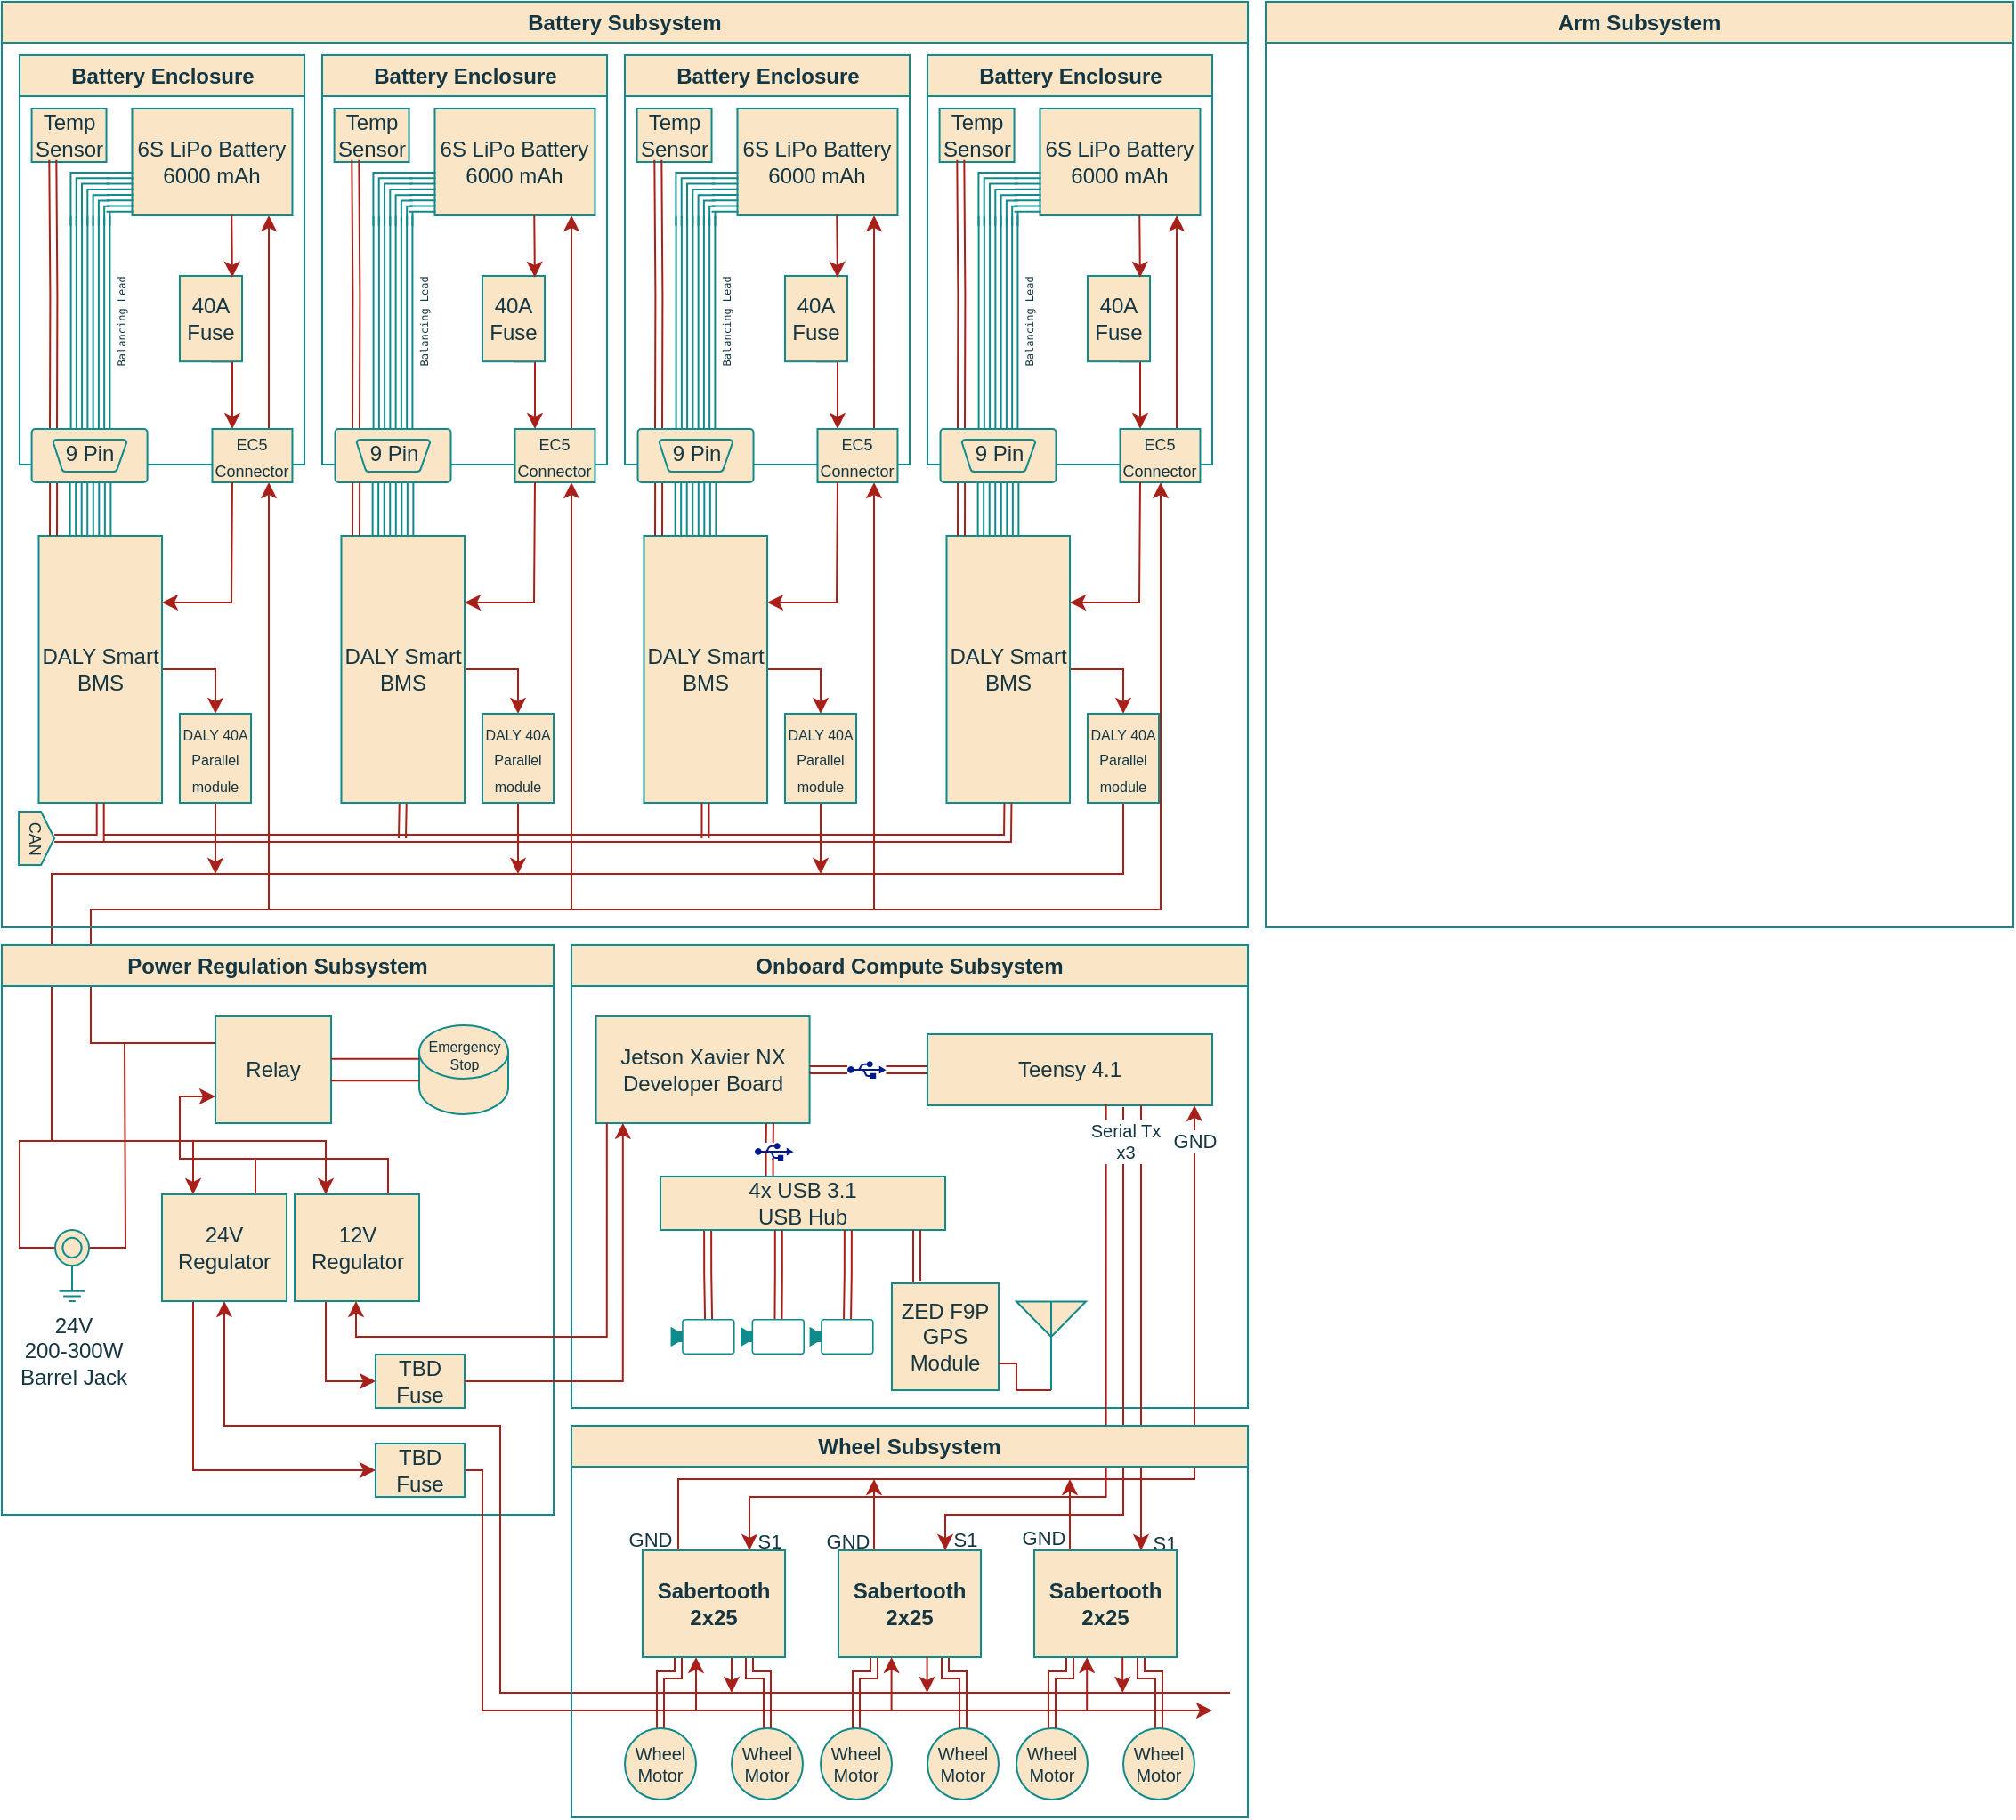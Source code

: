 <mxfile version="24.7.12">
  <diagram name="Page-1" id="U4LzexEA5z4gXmBC9XQn">
    <mxGraphModel dx="1296" dy="653" grid="1" gridSize="10" guides="1" tooltips="1" connect="1" arrows="1" fold="1" page="1" pageScale="1" pageWidth="850" pageHeight="1100" background="#ffffff" math="0" shadow="0">
      <root>
        <mxCell id="0" />
        <mxCell id="1" parent="0" />
        <mxCell id="6z_8afMqLUwwlyAEEc4o-232" style="edgeStyle=orthogonalEdgeStyle;rounded=0;orthogonalLoop=1;jettySize=auto;html=1;exitX=0.5;exitY=1;exitDx=0;exitDy=0;labelBackgroundColor=none;strokeColor=#A8201A;fontColor=default;entryX=0.25;entryY=0;entryDx=0;entryDy=0;" parent="1" source="6z_8afMqLUwwlyAEEc4o-233" target="4kLDl25QIKVFQ8sIAu_H-13" edge="1">
          <mxGeometry relative="1" as="geometry">
            <mxPoint x="100" y="710" as="targetPoint" />
            <Array as="points">
              <mxPoint x="640" y="500" />
              <mxPoint x="38" y="500" />
              <mxPoint x="38" y="650" />
              <mxPoint x="118" y="650" />
            </Array>
          </mxGeometry>
        </mxCell>
        <mxCell id="6z_8afMqLUwwlyAEEc4o-218" style="edgeStyle=orthogonalEdgeStyle;rounded=0;orthogonalLoop=1;jettySize=auto;html=1;labelBackgroundColor=none;strokeColor=#A8201A;fontColor=default;exitX=0;exitY=0.25;exitDx=0;exitDy=0;" parent="1" source="4kLDl25QIKVFQ8sIAu_H-9" target="6z_8afMqLUwwlyAEEc4o-219" edge="1">
          <mxGeometry relative="1" as="geometry">
            <mxPoint x="120" y="620" as="sourcePoint" />
            <Array as="points">
              <mxPoint x="60" y="595" />
              <mxPoint x="60" y="520" />
              <mxPoint x="661" y="520" />
            </Array>
          </mxGeometry>
        </mxCell>
        <mxCell id="4kLDl25QIKVFQ8sIAu_H-2" value="Power Regulation Subsystem" style="swimlane;whiteSpace=wrap;html=1;collapsible=0;labelBackgroundColor=none;fillColor=#FAE5C7;strokeColor=#0F8B8D;fontColor=#143642;" parent="1" vertex="1">
          <mxGeometry x="10" y="540" width="310" height="320" as="geometry" />
        </mxCell>
        <mxCell id="4kLDl25QIKVFQ8sIAu_H-10" style="edgeStyle=orthogonalEdgeStyle;rounded=0;orthogonalLoop=1;jettySize=auto;html=1;strokeColor=#A8201A;fontColor=default;fillColor=#FAE5C7;entryX=0;entryY=0.75;entryDx=0;entryDy=0;exitX=0.75;exitY=0;exitDx=0;exitDy=0;labelBackgroundColor=none;" parent="4kLDl25QIKVFQ8sIAu_H-2" source="4kLDl25QIKVFQ8sIAu_H-13" target="4kLDl25QIKVFQ8sIAu_H-9" edge="1">
          <mxGeometry relative="1" as="geometry">
            <mxPoint x="80" y="130" as="sourcePoint" />
            <Array as="points">
              <mxPoint x="143" y="120" />
              <mxPoint x="100" y="120" />
              <mxPoint x="100" y="85" />
            </Array>
          </mxGeometry>
        </mxCell>
        <mxCell id="4kLDl25QIKVFQ8sIAu_H-9" value="Relay" style="whiteSpace=wrap;html=1;strokeColor=#0F8B8D;fontColor=#143642;fillColor=#FAE5C7;labelBackgroundColor=none;" parent="4kLDl25QIKVFQ8sIAu_H-2" vertex="1">
          <mxGeometry x="120" y="40" width="65" height="60" as="geometry" />
        </mxCell>
        <mxCell id="4kLDl25QIKVFQ8sIAu_H-25" style="edgeStyle=orthogonalEdgeStyle;rounded=0;orthogonalLoop=1;jettySize=auto;html=1;strokeColor=#A8201A;fontColor=default;fillColor=#FAE5C7;entryX=0.5;entryY=1;entryDx=0;entryDy=0;labelBackgroundColor=none;" parent="4kLDl25QIKVFQ8sIAu_H-2" target="4kLDl25QIKVFQ8sIAu_H-13" edge="1">
          <mxGeometry relative="1" as="geometry">
            <mxPoint x="690" y="420" as="sourcePoint" />
            <Array as="points">
              <mxPoint x="680" y="420" />
              <mxPoint x="280" y="420" />
              <mxPoint x="280" y="270" />
              <mxPoint x="125" y="270" />
            </Array>
          </mxGeometry>
        </mxCell>
        <mxCell id="CXnemEisMQlB7KgPm6j0-24" style="edgeStyle=orthogonalEdgeStyle;shape=connector;rounded=0;orthogonalLoop=1;jettySize=auto;html=1;entryX=0;entryY=0.5;entryDx=0;entryDy=0;strokeColor=#A8201A;align=center;verticalAlign=middle;fontFamily=Helvetica;fontSize=11;fontColor=default;labelBackgroundColor=none;endArrow=classic;fillColor=#FAE5C7;exitX=0.25;exitY=1;exitDx=0;exitDy=0;" parent="4kLDl25QIKVFQ8sIAu_H-2" source="4kLDl25QIKVFQ8sIAu_H-13" target="4kLDl25QIKVFQ8sIAu_H-26" edge="1">
          <mxGeometry relative="1" as="geometry">
            <Array as="points">
              <mxPoint x="108" y="295" />
            </Array>
          </mxGeometry>
        </mxCell>
        <mxCell id="4kLDl25QIKVFQ8sIAu_H-13" value="24V Regulator" style="rounded=0;whiteSpace=wrap;html=1;strokeColor=#0F8B8D;fontColor=#143642;fillColor=#FAE5C7;labelBackgroundColor=none;" parent="4kLDl25QIKVFQ8sIAu_H-2" vertex="1">
          <mxGeometry x="90" y="140" width="70" height="60" as="geometry" />
        </mxCell>
        <mxCell id="4kLDl25QIKVFQ8sIAu_H-16" style="edgeStyle=orthogonalEdgeStyle;rounded=0;orthogonalLoop=1;jettySize=auto;html=1;strokeColor=#A8201A;fontColor=default;fillColor=#FAE5C7;endArrow=none;endFill=0;exitX=0.75;exitY=0;exitDx=0;exitDy=0;labelBackgroundColor=none;" parent="4kLDl25QIKVFQ8sIAu_H-2" source="4kLDl25QIKVFQ8sIAu_H-14" edge="1">
          <mxGeometry relative="1" as="geometry">
            <mxPoint x="140" y="120" as="targetPoint" />
            <Array as="points">
              <mxPoint x="217" y="120" />
            </Array>
          </mxGeometry>
        </mxCell>
        <mxCell id="4kLDl25QIKVFQ8sIAu_H-18" style="edgeStyle=orthogonalEdgeStyle;rounded=0;orthogonalLoop=1;jettySize=auto;html=1;strokeColor=#A8201A;fontColor=default;fillColor=#FAE5C7;entryX=0.25;entryY=0;entryDx=0;entryDy=0;labelBackgroundColor=none;" parent="4kLDl25QIKVFQ8sIAu_H-2" target="4kLDl25QIKVFQ8sIAu_H-14" edge="1">
          <mxGeometry relative="1" as="geometry">
            <mxPoint x="107" y="110" as="sourcePoint" />
            <Array as="points">
              <mxPoint x="182" y="110" />
            </Array>
          </mxGeometry>
        </mxCell>
        <mxCell id="4kLDl25QIKVFQ8sIAu_H-28" style="edgeStyle=orthogonalEdgeStyle;rounded=0;orthogonalLoop=1;jettySize=auto;html=1;strokeColor=#A8201A;fontColor=default;fillColor=#FAE5C7;exitX=0.25;exitY=1;exitDx=0;exitDy=0;entryX=0;entryY=0.5;entryDx=0;entryDy=0;labelBackgroundColor=none;" parent="4kLDl25QIKVFQ8sIAu_H-2" source="4kLDl25QIKVFQ8sIAu_H-14" target="4kLDl25QIKVFQ8sIAu_H-29" edge="1">
          <mxGeometry relative="1" as="geometry">
            <mxPoint x="180" y="230" as="targetPoint" />
          </mxGeometry>
        </mxCell>
        <mxCell id="4kLDl25QIKVFQ8sIAu_H-14" value="12V Regulator" style="rounded=0;whiteSpace=wrap;html=1;strokeColor=#0F8B8D;fontColor=#143642;fillColor=#FAE5C7;labelBackgroundColor=none;" parent="4kLDl25QIKVFQ8sIAu_H-2" vertex="1">
          <mxGeometry x="164.51" y="140" width="70" height="60" as="geometry" />
        </mxCell>
        <mxCell id="CXnemEisMQlB7KgPm6j0-25" style="edgeStyle=orthogonalEdgeStyle;shape=connector;rounded=0;orthogonalLoop=1;jettySize=auto;html=1;strokeColor=#A8201A;align=center;verticalAlign=middle;fontFamily=Helvetica;fontSize=11;fontColor=default;labelBackgroundColor=none;endArrow=classic;fillColor=#FAE5C7;" parent="4kLDl25QIKVFQ8sIAu_H-2" source="4kLDl25QIKVFQ8sIAu_H-26" edge="1">
          <mxGeometry relative="1" as="geometry">
            <mxPoint x="680" y="430" as="targetPoint" />
            <Array as="points">
              <mxPoint x="270" y="295" />
              <mxPoint x="270" y="430" />
            </Array>
          </mxGeometry>
        </mxCell>
        <mxCell id="4kLDl25QIKVFQ8sIAu_H-26" value="TBD&lt;div&gt;Fuse&lt;/div&gt;" style="whiteSpace=wrap;html=1;strokeColor=#0F8B8D;fontColor=#143642;fillColor=#FAE5C7;labelBackgroundColor=none;" parent="4kLDl25QIKVFQ8sIAu_H-2" vertex="1">
          <mxGeometry x="210" y="280" width="50" height="30" as="geometry" />
        </mxCell>
        <mxCell id="4kLDl25QIKVFQ8sIAu_H-29" value="TBD&lt;div&gt;Fuse&lt;/div&gt;" style="whiteSpace=wrap;html=1;strokeColor=#0F8B8D;fontColor=#143642;fillColor=#FAE5C7;labelBackgroundColor=none;" parent="4kLDl25QIKVFQ8sIAu_H-2" vertex="1">
          <mxGeometry x="210" y="230" width="50" height="30" as="geometry" />
        </mxCell>
        <mxCell id="4kLDl25QIKVFQ8sIAu_H-21" value="&lt;font style=&quot;font-size: 8px;&quot;&gt;Emergency Stop&lt;/font&gt;" style="shape=cylinder3;whiteSpace=wrap;html=1;boundedLbl=1;backgroundOutline=1;size=15;strokeColor=#0F8B8D;fontColor=#143642;fillColor=#FAE5C7;spacingTop=-41;fontSize=8;labelBackgroundColor=none;" parent="4kLDl25QIKVFQ8sIAu_H-2" vertex="1">
          <mxGeometry x="234.51" y="45" width="50" height="50" as="geometry" />
        </mxCell>
        <mxCell id="4kLDl25QIKVFQ8sIAu_H-11" style="edgeStyle=orthogonalEdgeStyle;rounded=0;orthogonalLoop=1;jettySize=auto;html=1;exitX=1;exitY=0.5;exitDx=0;exitDy=0;strokeColor=#A8201A;fontColor=default;fillColor=#FAE5C7;shape=link;width=12.326;entryX=0;entryY=0.5;entryDx=0;entryDy=0;entryPerimeter=0;labelBackgroundColor=none;" parent="4kLDl25QIKVFQ8sIAu_H-2" source="4kLDl25QIKVFQ8sIAu_H-9" target="4kLDl25QIKVFQ8sIAu_H-21" edge="1">
          <mxGeometry relative="1" as="geometry">
            <mxPoint x="240" y="60" as="targetPoint" />
          </mxGeometry>
        </mxCell>
        <mxCell id="i5OIsY9urdnVdyhrmxkR-5" style="edgeStyle=orthogonalEdgeStyle;rounded=0;orthogonalLoop=1;jettySize=auto;html=1;fontFamily=Helvetica;fontSize=12;fontColor=default;exitX=1;exitY=0.25;exitDx=0;exitDy=0;exitPerimeter=0;endArrow=none;endFill=0;labelBackgroundColor=none;strokeColor=#A8201A;" edge="1" parent="4kLDl25QIKVFQ8sIAu_H-2" source="i5OIsY9urdnVdyhrmxkR-4">
          <mxGeometry relative="1" as="geometry">
            <mxPoint x="69" y="55" as="targetPoint" />
          </mxGeometry>
        </mxCell>
        <mxCell id="i5OIsY9urdnVdyhrmxkR-6" style="edgeStyle=orthogonalEdgeStyle;rounded=0;orthogonalLoop=1;jettySize=auto;html=1;fontFamily=Helvetica;fontSize=12;fontColor=default;strokeColor=#A8201A;endArrow=none;endFill=0;exitX=0;exitY=0.25;exitDx=0;exitDy=0;exitPerimeter=0;labelBackgroundColor=none;" edge="1" parent="4kLDl25QIKVFQ8sIAu_H-2" source="i5OIsY9urdnVdyhrmxkR-4">
          <mxGeometry relative="1" as="geometry">
            <mxPoint x="30" y="110" as="targetPoint" />
            <Array as="points">
              <mxPoint x="10" y="170" />
              <mxPoint x="10" y="110" />
            </Array>
          </mxGeometry>
        </mxCell>
        <mxCell id="i5OIsY9urdnVdyhrmxkR-4" value="24V&lt;div&gt;200-300W&lt;/div&gt;&lt;div&gt;Barrel Jack&lt;/div&gt;" style="pointerEvents=1;verticalLabelPosition=bottom;shadow=0;dashed=0;align=center;html=1;verticalAlign=top;shape=mxgraph.electrical.miscellaneous.shielded_jack_plug;rounded=0;strokeColor=#0F8B8D;fontFamily=Helvetica;fontSize=12;fontColor=#143642;fillColor=#FAE5C7;labelBackgroundColor=none;" vertex="1" parent="4kLDl25QIKVFQ8sIAu_H-2">
          <mxGeometry x="30" y="160" width="19" height="40" as="geometry" />
        </mxCell>
        <mxCell id="CXnemEisMQlB7KgPm6j0-1" value="Onboard Compute Subsystem" style="swimlane;whiteSpace=wrap;html=1;fillColor=#FAE5C7;collapsible=0;strokeWidth=1;strokeColor=#0F8B8D;labelBackgroundColor=none;fontColor=#143642;" parent="1" vertex="1">
          <mxGeometry x="330" y="540" width="380" height="260" as="geometry" />
        </mxCell>
        <mxCell id="CXnemEisMQlB7KgPm6j0-29" style="edgeStyle=orthogonalEdgeStyle;shape=link;rounded=0;orthogonalLoop=1;jettySize=auto;html=1;entryX=0;entryY=0.5;entryDx=0;entryDy=0;strokeColor=#A8201A;align=center;verticalAlign=middle;fontFamily=Helvetica;fontSize=12;fontColor=default;labelBackgroundColor=none;endArrow=classic;fillColor=#FAE5C7;width=4;flowAnimation=0;shadow=0;" parent="CXnemEisMQlB7KgPm6j0-1" source="i5OIsY9urdnVdyhrmxkR-90" target="CXnemEisMQlB7KgPm6j0-28" edge="1">
          <mxGeometry relative="1" as="geometry" />
        </mxCell>
        <mxCell id="CXnemEisMQlB7KgPm6j0-32" value="" style="edgeStyle=orthogonalEdgeStyle;shape=link;rounded=0;orthogonalLoop=1;jettySize=auto;html=1;strokeColor=#A8201A;align=center;verticalAlign=middle;fontFamily=Helvetica;fontSize=12;fontColor=default;labelBackgroundColor=none;endArrow=classic;fillColor=#FAE5C7;exitX=0.444;exitY=0.714;exitDx=0;exitDy=0;entryX=0.383;entryY=0.007;entryDx=0;entryDy=0;exitPerimeter=0;entryPerimeter=0;" parent="CXnemEisMQlB7KgPm6j0-1" source="i5OIsY9urdnVdyhrmxkR-95" target="CXnemEisMQlB7KgPm6j0-31" edge="1">
          <mxGeometry relative="1" as="geometry" />
        </mxCell>
        <mxCell id="CXnemEisMQlB7KgPm6j0-27" value="Jetson Xavier NX Developer Board" style="whiteSpace=wrap;html=1;rounded=0;strokeColor=#0F8B8D;align=center;verticalAlign=middle;fontFamily=Helvetica;fontSize=12;fontColor=#143642;fillColor=#FAE5C7;labelBackgroundColor=none;" parent="CXnemEisMQlB7KgPm6j0-1" vertex="1">
          <mxGeometry x="13.79" y="40" width="120" height="60" as="geometry" />
        </mxCell>
        <mxCell id="i5OIsY9urdnVdyhrmxkR-74" style="edgeStyle=orthogonalEdgeStyle;rounded=0;orthogonalLoop=1;jettySize=auto;html=1;strokeColor=#A8201A;fontColor=#143642;fillColor=#FAE5C7;entryX=0.75;entryY=0;entryDx=0;entryDy=0;" edge="1" parent="CXnemEisMQlB7KgPm6j0-1" target="i5OIsY9urdnVdyhrmxkR-51">
          <mxGeometry relative="1" as="geometry">
            <mxPoint x="210" y="330" as="targetPoint" />
            <mxPoint x="310" y="91" as="sourcePoint" />
            <Array as="points">
              <mxPoint x="310" y="320" />
              <mxPoint x="210" y="320" />
            </Array>
          </mxGeometry>
        </mxCell>
        <mxCell id="i5OIsY9urdnVdyhrmxkR-77" value="S1" style="edgeLabel;html=1;align=center;verticalAlign=middle;resizable=0;points=[];strokeColor=#0F8B8D;fontColor=#143642;fillColor=#FAE5C7;" vertex="1" connectable="0" parent="i5OIsY9urdnVdyhrmxkR-74">
          <mxGeometry x="0.911" y="-3" relative="1" as="geometry">
            <mxPoint x="14" y="9" as="offset" />
          </mxGeometry>
        </mxCell>
        <mxCell id="CXnemEisMQlB7KgPm6j0-28" value="Teensy 4.1" style="rounded=0;whiteSpace=wrap;html=1;strokeColor=#0F8B8D;align=center;verticalAlign=middle;fontFamily=Helvetica;fontSize=12;fontColor=#143642;fillColor=#FAE5C7;labelBackgroundColor=none;" parent="CXnemEisMQlB7KgPm6j0-1" vertex="1">
          <mxGeometry x="200" y="50" width="160" height="40" as="geometry" />
        </mxCell>
        <mxCell id="CXnemEisMQlB7KgPm6j0-33" style="edgeStyle=orthogonalEdgeStyle;shape=link;rounded=0;orthogonalLoop=1;jettySize=auto;html=1;strokeColor=#A8201A;align=center;verticalAlign=middle;fontFamily=Helvetica;fontSize=12;fontColor=default;labelBackgroundColor=none;endArrow=classic;fillColor=#FAE5C7;entryX=0.59;entryY=0;entryDx=0;entryDy=0;entryPerimeter=0;exitX=0.166;exitY=0.964;exitDx=0;exitDy=0;exitPerimeter=0;" parent="CXnemEisMQlB7KgPm6j0-1" edge="1" target="CXnemEisMQlB7KgPm6j0-34" source="CXnemEisMQlB7KgPm6j0-31">
          <mxGeometry relative="1" as="geometry">
            <mxPoint x="70" y="180" as="targetPoint" />
            <mxPoint x="70.018" y="160" as="sourcePoint" />
          </mxGeometry>
        </mxCell>
        <mxCell id="CXnemEisMQlB7KgPm6j0-31" value="4x USB 3.1&lt;div&gt;USB Hub&lt;/div&gt;" style="whiteSpace=wrap;html=1;fillColor=#FAE5C7;strokeColor=#0F8B8D;fontColor=#143642;rounded=0;labelBackgroundColor=none;" parent="CXnemEisMQlB7KgPm6j0-1" vertex="1">
          <mxGeometry x="50" y="130" width="160" height="30" as="geometry" />
        </mxCell>
        <mxCell id="CXnemEisMQlB7KgPm6j0-34" value="" style="points=[[0,0.5,0],[0.19,0.02,0],[0.59,0,0],[0.985,0.02,0],[1,0.5,0],[0.985,0.98,0],[0.59,1,0],[0.19,0.98,0]];verticalLabelPosition=bottom;sketch=0;html=1;verticalAlign=top;aspect=fixed;align=center;pointerEvents=1;shape=mxgraph.cisco19.camera;fillColor=#0f8b8d;strokeColor=none;rounded=0;fontFamily=Helvetica;fontSize=12;fontColor=#143642;strokeWidth=1;perimeterSpacing=0;labelBackgroundColor=#0f8b8d;" parent="CXnemEisMQlB7KgPm6j0-1" vertex="1">
          <mxGeometry x="55.79" y="210" width="36" height="20" as="geometry" />
        </mxCell>
        <mxCell id="CXnemEisMQlB7KgPm6j0-35" style="edgeStyle=orthogonalEdgeStyle;shape=link;rounded=0;orthogonalLoop=1;jettySize=auto;html=1;strokeColor=#A8201A;align=center;verticalAlign=middle;fontFamily=Helvetica;fontSize=12;fontColor=default;labelBackgroundColor=none;endArrow=classic;fillColor=#FAE5C7;entryX=0.59;entryY=0;entryDx=0;entryDy=0;entryPerimeter=0;exitX=0.415;exitY=1.005;exitDx=0;exitDy=0;exitPerimeter=0;" parent="CXnemEisMQlB7KgPm6j0-1" edge="1" target="CXnemEisMQlB7KgPm6j0-36" source="CXnemEisMQlB7KgPm6j0-31">
          <mxGeometry relative="1" as="geometry">
            <mxPoint x="112" y="180" as="targetPoint" />
            <mxPoint x="112.018" y="160" as="sourcePoint" />
          </mxGeometry>
        </mxCell>
        <mxCell id="CXnemEisMQlB7KgPm6j0-36" value="" style="points=[[0,0.5,0],[0.19,0.02,0],[0.59,0,0],[0.985,0.02,0],[1,0.5,0],[0.985,0.98,0],[0.59,1,0],[0.19,0.98,0]];verticalLabelPosition=bottom;sketch=0;html=1;verticalAlign=top;aspect=fixed;align=center;pointerEvents=1;shape=mxgraph.cisco19.camera;fillColor=#0f8b8d;strokeColor=none;rounded=0;fontFamily=Helvetica;fontSize=12;fontColor=#143642;strokeWidth=1;perimeterSpacing=0;labelBackgroundColor=#0f8b8d;" parent="CXnemEisMQlB7KgPm6j0-1" vertex="1">
          <mxGeometry x="95" y="210" width="36" height="20" as="geometry" />
        </mxCell>
        <mxCell id="CXnemEisMQlB7KgPm6j0-37" style="edgeStyle=orthogonalEdgeStyle;shape=link;rounded=0;orthogonalLoop=1;jettySize=auto;html=1;strokeColor=#A8201A;align=center;verticalAlign=middle;fontFamily=Helvetica;fontSize=12;fontColor=default;labelBackgroundColor=none;endArrow=classic;fillColor=#FAE5C7;entryX=0.59;entryY=0;entryDx=0;entryDy=0;entryPerimeter=0;exitX=0.659;exitY=1;exitDx=0;exitDy=0;exitPerimeter=0;" parent="CXnemEisMQlB7KgPm6j0-1" edge="1" target="CXnemEisMQlB7KgPm6j0-38" source="CXnemEisMQlB7KgPm6j0-31">
          <mxGeometry relative="1" as="geometry">
            <mxPoint x="153.79" y="180" as="targetPoint" />
            <mxPoint x="153.808" y="160" as="sourcePoint" />
          </mxGeometry>
        </mxCell>
        <mxCell id="CXnemEisMQlB7KgPm6j0-38" value="" style="points=[[0,0.5,0],[0.19,0.02,0],[0.59,0,0],[0.985,0.02,0],[1,0.5,0],[0.985,0.98,0],[0.59,1,0],[0.19,0.98,0]];verticalLabelPosition=bottom;sketch=0;html=1;verticalAlign=top;aspect=fixed;align=center;pointerEvents=1;shape=mxgraph.cisco19.camera;fillColor=#0f8b8d;strokeColor=none;rounded=0;fontFamily=Helvetica;fontSize=12;fontColor=#143642;strokeWidth=1;perimeterSpacing=0;labelBackgroundColor=#0f8b8d;" parent="CXnemEisMQlB7KgPm6j0-1" vertex="1">
          <mxGeometry x="133.79" y="210" width="36" height="20" as="geometry" />
        </mxCell>
        <mxCell id="CXnemEisMQlB7KgPm6j0-40" style="edgeStyle=orthogonalEdgeStyle;shape=link;rounded=0;orthogonalLoop=1;jettySize=auto;html=1;strokeColor=#A8201A;align=center;verticalAlign=middle;fontFamily=Helvetica;fontSize=12;fontColor=default;labelBackgroundColor=none;endArrow=classic;fillColor=#FAE5C7;entryX=0.25;entryY=0;entryDx=0;entryDy=0;" parent="CXnemEisMQlB7KgPm6j0-1" edge="1" target="i5OIsY9urdnVdyhrmxkR-7">
          <mxGeometry relative="1" as="geometry">
            <mxPoint x="194" y="180" as="targetPoint" />
            <mxPoint x="194.018" y="160" as="sourcePoint" />
            <Array as="points">
              <mxPoint x="194" y="190" />
            </Array>
          </mxGeometry>
        </mxCell>
        <mxCell id="i5OIsY9urdnVdyhrmxkR-7" value="ZED F9P&lt;div&gt;GPS Module&lt;/div&gt;" style="whiteSpace=wrap;html=1;rounded=0;strokeColor=#0F8B8D;align=center;verticalAlign=middle;fontFamily=Helvetica;fontSize=12;fontColor=#143642;fillColor=#FAE5C7;labelBackgroundColor=none;" vertex="1" parent="CXnemEisMQlB7KgPm6j0-1">
          <mxGeometry x="180" y="190" width="60" height="60" as="geometry" />
        </mxCell>
        <mxCell id="i5OIsY9urdnVdyhrmxkR-10" value="" style="edgeStyle=orthogonalEdgeStyle;rounded=0;orthogonalLoop=1;jettySize=auto;html=1;fontFamily=Helvetica;fontSize=12;fontColor=default;exitX=0.5;exitY=1;exitDx=0;exitDy=0;exitPerimeter=0;endArrow=none;endFill=0;entryX=1;entryY=0.75;entryDx=0;entryDy=0;labelBackgroundColor=none;strokeColor=#A8201A;" edge="1" parent="CXnemEisMQlB7KgPm6j0-1" source="i5OIsY9urdnVdyhrmxkR-9" target="i5OIsY9urdnVdyhrmxkR-7">
          <mxGeometry relative="1" as="geometry">
            <mxPoint x="290" y="190" as="targetPoint" />
            <Array as="points">
              <mxPoint x="250" y="250" />
              <mxPoint x="250" y="235" />
            </Array>
          </mxGeometry>
        </mxCell>
        <mxCell id="i5OIsY9urdnVdyhrmxkR-9" value="" style="verticalLabelPosition=bottom;shadow=0;dashed=0;align=center;html=1;verticalAlign=top;shape=mxgraph.electrical.radio.aerial_-_antenna_2;rounded=0;strokeColor=#0F8B8D;fontFamily=Helvetica;fontSize=12;fontColor=#143642;fillColor=#FAE5C7;labelBackgroundColor=none;" vertex="1" parent="CXnemEisMQlB7KgPm6j0-1">
          <mxGeometry x="250" y="200" width="39" height="50" as="geometry" />
        </mxCell>
        <mxCell id="i5OIsY9urdnVdyhrmxkR-91" value="" style="edgeStyle=orthogonalEdgeStyle;shape=link;rounded=0;orthogonalLoop=1;jettySize=auto;html=1;entryX=0;entryY=0.5;entryDx=0;entryDy=0;strokeColor=#A8201A;align=center;verticalAlign=middle;fontFamily=Helvetica;fontSize=12;fontColor=default;labelBackgroundColor=none;endArrow=classic;fillColor=#FAE5C7;width=4;flowAnimation=0;shadow=0;" edge="1" parent="CXnemEisMQlB7KgPm6j0-1" source="CXnemEisMQlB7KgPm6j0-27" target="i5OIsY9urdnVdyhrmxkR-90">
          <mxGeometry relative="1" as="geometry">
            <mxPoint x="464" y="610" as="sourcePoint" />
            <mxPoint x="530" y="610" as="targetPoint" />
          </mxGeometry>
        </mxCell>
        <mxCell id="i5OIsY9urdnVdyhrmxkR-90" value="" style="sketch=0;aspect=fixed;pointerEvents=1;shadow=0;dashed=0;html=1;strokeColor=none;labelPosition=center;verticalLabelPosition=bottom;verticalAlign=top;align=center;fillColor=#00188D;shape=mxgraph.mscae.enterprise.usb;fontColor=#143642;" vertex="1" parent="CXnemEisMQlB7KgPm6j0-1">
          <mxGeometry x="155" y="65" width="21.74" height="10" as="geometry" />
        </mxCell>
        <mxCell id="i5OIsY9urdnVdyhrmxkR-95" value="" style="sketch=0;aspect=fixed;pointerEvents=1;shadow=0;dashed=0;html=1;strokeColor=none;labelPosition=center;verticalLabelPosition=bottom;verticalAlign=top;align=center;fillColor=#00188D;shape=mxgraph.mscae.enterprise.usb;fontColor=#143642;" vertex="1" parent="CXnemEisMQlB7KgPm6j0-1">
          <mxGeometry x="103" y="111" width="21.74" height="10" as="geometry" />
        </mxCell>
        <mxCell id="i5OIsY9urdnVdyhrmxkR-96" value="" style="edgeStyle=orthogonalEdgeStyle;shape=link;rounded=0;orthogonalLoop=1;jettySize=auto;html=1;strokeColor=#A8201A;align=center;verticalAlign=middle;fontFamily=Helvetica;fontSize=12;fontColor=default;labelBackgroundColor=none;endArrow=classic;fillColor=#FAE5C7;exitX=0.814;exitY=1;exitDx=0;exitDy=0;entryX=0.383;entryY=0.007;entryDx=0;entryDy=0;exitPerimeter=0;entryPerimeter=0;" edge="1" parent="CXnemEisMQlB7KgPm6j0-1" source="CXnemEisMQlB7KgPm6j0-27" target="i5OIsY9urdnVdyhrmxkR-95">
          <mxGeometry relative="1" as="geometry">
            <mxPoint x="440" y="640" as="sourcePoint" />
            <mxPoint x="441" y="670" as="targetPoint" />
          </mxGeometry>
        </mxCell>
        <mxCell id="6z_8afMqLUwwlyAEEc4o-169" value="Battery Subsystem" style="swimlane;whiteSpace=wrap;html=1;strokeColor=#0F8B8D;fillColor=#FAE5C7;collapsible=0;labelBackgroundColor=none;fontColor=#143642;" parent="1" vertex="1">
          <mxGeometry x="10" y="10" width="700" height="520" as="geometry" />
        </mxCell>
        <mxCell id="nOU4_NgVh6XaABi12xhm-1" value="Battery Enclosure" style="swimlane;whiteSpace=wrap;html=1;spacingLeft=1;labelBackgroundColor=none;fillColor=#FAE5C7;strokeColor=#0F8B8D;fontColor=#143642;rounded=0;collapsible=0;" parent="6z_8afMqLUwwlyAEEc4o-169" vertex="1">
          <mxGeometry x="10" y="30" width="160" height="230" as="geometry">
            <mxRectangle x="30" y="10" width="140" height="30" as="alternateBounds" />
          </mxGeometry>
        </mxCell>
        <mxCell id="6z_8afMqLUwwlyAEEc4o-11" style="edgeStyle=orthogonalEdgeStyle;rounded=0;orthogonalLoop=1;jettySize=auto;html=1;exitX=0.5;exitY=1;exitDx=0;exitDy=0;entryX=0.25;entryY=0;entryDx=0;entryDy=0;strokeColor=#A8201A;fontColor=default;fillColor=#FAE5C7;labelBackgroundColor=none;" parent="nOU4_NgVh6XaABi12xhm-1" source="6z_8afMqLUwwlyAEEc4o-6" target="nOU4_NgVh6XaABi12xhm-57" edge="1">
          <mxGeometry relative="1" as="geometry" />
        </mxCell>
        <mxCell id="6z_8afMqLUwwlyAEEc4o-12" style="edgeStyle=orthogonalEdgeStyle;rounded=0;orthogonalLoop=1;jettySize=auto;html=1;entryX=0.853;entryY=1;entryDx=0;entryDy=0;entryPerimeter=0;strokeColor=#A8201A;fontColor=default;fillColor=#FAE5C7;labelBackgroundColor=none;" parent="nOU4_NgVh6XaABi12xhm-1" source="nOU4_NgVh6XaABi12xhm-57" target="nOU4_NgVh6XaABi12xhm-2" edge="1">
          <mxGeometry relative="1" as="geometry">
            <mxPoint x="133.2" y="89.04" as="targetPoint" />
            <Array as="points">
              <mxPoint x="140" y="180" />
              <mxPoint x="140" y="180" />
            </Array>
          </mxGeometry>
        </mxCell>
        <mxCell id="nOU4_NgVh6XaABi12xhm-2" value="6S LiPo Battery&lt;div&gt;6000 mAh&lt;/div&gt;" style="rounded=0;whiteSpace=wrap;html=1;labelBackgroundColor=none;fillColor=#FAE5C7;strokeColor=#0F8B8D;fontColor=#143642;" parent="nOU4_NgVh6XaABi12xhm-1" vertex="1">
          <mxGeometry x="63.24" y="30" width="90" height="60" as="geometry" />
        </mxCell>
        <mxCell id="nOU4_NgVh6XaABi12xhm-8" value="&lt;pre style=&quot;font-size: 6px; line-height: 0%;&quot;&gt;Balancing Lead&lt;/pre&gt;" style="verticalLabelPosition=bottom;shadow=0;align=center;html=1;verticalAlign=top;shape=mxgraph.electrical.transmission.8_line_bus;rotation=-90;spacingLeft=0;spacingTop=-6;labelBackgroundColor=none;fillColor=#FAE5C7;strokeColor=#0F8B8D;fontColor=#143642;rounded=0;" parent="nOU4_NgVh6XaABi12xhm-1" vertex="1">
          <mxGeometry x="-20" y="139.26" width="119.51" height="21.91" as="geometry" />
        </mxCell>
        <mxCell id="6z_8afMqLUwwlyAEEc4o-162" style="edgeStyle=orthogonalEdgeStyle;rounded=0;orthogonalLoop=1;jettySize=auto;html=1;labelBackgroundColor=none;strokeColor=#A8201A;fontColor=default;" parent="nOU4_NgVh6XaABi12xhm-1" target="nOU4_NgVh6XaABi12xhm-57" edge="1">
          <mxGeometry relative="1" as="geometry">
            <mxPoint x="140" y="480" as="sourcePoint" />
            <Array as="points">
              <mxPoint x="140" y="350" />
              <mxPoint x="140" y="350" />
            </Array>
          </mxGeometry>
        </mxCell>
        <mxCell id="nOU4_NgVh6XaABi12xhm-57" value="&lt;font style=&quot;font-size: 9px;&quot;&gt;EC5 Connector&lt;/font&gt;" style="whiteSpace=wrap;html=1;strokeColor=#0F8B8D;fontColor=#143642;fillColor=#FAE5C7;rounded=0;labelBackgroundColor=none;" parent="nOU4_NgVh6XaABi12xhm-1" vertex="1">
          <mxGeometry x="108.24" y="210" width="45" height="30" as="geometry" />
        </mxCell>
        <mxCell id="6z_8afMqLUwwlyAEEc4o-6" value="40A Fuse" style="whiteSpace=wrap;html=1;strokeColor=#0F8B8D;fontColor=#143642;fillColor=#FAE5C7;labelBackgroundColor=none;" parent="nOU4_NgVh6XaABi12xhm-1" vertex="1">
          <mxGeometry x="90.0" y="124.0" width="35" height="48.09" as="geometry" />
        </mxCell>
        <mxCell id="6z_8afMqLUwwlyAEEc4o-13" value="" style="verticalLabelPosition=bottom;shadow=0;dashed=0;align=center;html=1;verticalAlign=top;shape=mxgraph.electrical.transmission.eightLineBusElbow;notch=180;strokeColor=#0F8B8D;fontColor=#143642;fillColor=#FAE5C7;rotation=-180;labelBackgroundColor=none;" parent="nOU4_NgVh6XaABi12xhm-1" vertex="1">
          <mxGeometry x="28.71" y="66" width="22.03" height="30" as="geometry" />
        </mxCell>
        <mxCell id="6z_8afMqLUwwlyAEEc4o-15" value="&lt;pre style=&quot;font-size: 6px; line-height: 0%;&quot;&gt;&lt;br&gt;&lt;/pre&gt;" style="verticalLabelPosition=bottom;shadow=0;align=center;html=1;verticalAlign=top;shape=mxgraph.electrical.transmission.8_line_bus;rotation=-180;spacingLeft=0;spacingTop=-6;labelBackgroundColor=none;fillColor=#FAE5C7;strokeColor=#0F8B8D;fontColor=#143642;rounded=0;" parent="nOU4_NgVh6XaABi12xhm-1" vertex="1">
          <mxGeometry x="48.77" y="66" width="15.02" height="21.91" as="geometry" />
        </mxCell>
        <mxCell id="6z_8afMqLUwwlyAEEc4o-3" value="Temp&lt;div&gt;Sensor&lt;/div&gt;" style="whiteSpace=wrap;html=1;labelBackgroundColor=none;fillColor=#FAE5C7;strokeColor=#0F8B8D;fontColor=#143642;" parent="nOU4_NgVh6XaABi12xhm-1" vertex="1">
          <mxGeometry x="6.8" y="30" width="41.97" height="30" as="geometry" />
        </mxCell>
        <mxCell id="6z_8afMqLUwwlyAEEc4o-18" style="edgeStyle=orthogonalEdgeStyle;rounded=0;orthogonalLoop=1;jettySize=auto;html=1;strokeColor=#A8201A;fontColor=default;fillColor=#FAE5C7;shape=link;labelBackgroundColor=none;" parent="nOU4_NgVh6XaABi12xhm-1" edge="1">
          <mxGeometry relative="1" as="geometry">
            <mxPoint x="18.661" y="58.89" as="sourcePoint" />
            <mxPoint x="19" y="210" as="targetPoint" />
            <Array as="points" />
          </mxGeometry>
        </mxCell>
        <mxCell id="6z_8afMqLUwwlyAEEc4o-170" style="edgeStyle=orthogonalEdgeStyle;rounded=0;orthogonalLoop=1;jettySize=auto;html=1;entryX=0.841;entryY=0.019;entryDx=0;entryDy=0;entryPerimeter=0;strokeColor=#A8201A;fontColor=default;fillColor=#FAE5C7;exitX=0.621;exitY=1.001;exitDx=0;exitDy=0;exitPerimeter=0;labelBackgroundColor=none;" parent="nOU4_NgVh6XaABi12xhm-1" source="nOU4_NgVh6XaABi12xhm-2" target="6z_8afMqLUwwlyAEEc4o-6" edge="1">
          <mxGeometry relative="1" as="geometry" />
        </mxCell>
        <mxCell id="6z_8afMqLUwwlyAEEc4o-166" value="" style="edgeStyle=orthogonalEdgeStyle;rounded=0;orthogonalLoop=1;jettySize=auto;html=1;exitX=1;exitY=0.5;exitDx=0;exitDy=0;entryX=0.5;entryY=0;entryDx=0;entryDy=0;labelBackgroundColor=none;strokeColor=#A8201A;fontColor=default;" parent="6z_8afMqLUwwlyAEEc4o-169" source="nOU4_NgVh6XaABi12xhm-118" target="6z_8afMqLUwwlyAEEc4o-165" edge="1">
          <mxGeometry relative="1" as="geometry">
            <Array as="points" />
          </mxGeometry>
        </mxCell>
        <mxCell id="nOU4_NgVh6XaABi12xhm-118" value="DALY Smart BMS" style="whiteSpace=wrap;html=1;strokeColor=#0F8B8D;fontColor=#143642;fillColor=#FAE5C7;labelBackgroundColor=none;" parent="6z_8afMqLUwwlyAEEc4o-169" vertex="1">
          <mxGeometry x="20.74" y="300" width="69.26" height="150" as="geometry" />
        </mxCell>
        <mxCell id="nOU4_NgVh6XaABi12xhm-53" value="&lt;pre style=&quot;font-size: 6px; line-height: 0%;&quot;&gt;&lt;br&gt;&lt;/pre&gt;" style="verticalLabelPosition=bottom;shadow=0;align=center;html=1;verticalAlign=top;shape=mxgraph.electrical.transmission.8_line_bus;rotation=90;spacingLeft=0;spacingTop=-6;labelBackgroundColor=none;fillColor=#FAE5C7;strokeColor=#0F8B8D;fontColor=#143642;rounded=0;" parent="6z_8afMqLUwwlyAEEc4o-169" vertex="1">
          <mxGeometry x="34.55" y="273.71" width="30.41" height="22.87" as="geometry" />
        </mxCell>
        <mxCell id="6z_8afMqLUwwlyAEEc4o-19" style="edgeStyle=elbowEdgeStyle;rounded=0;orthogonalLoop=1;jettySize=auto;html=1;strokeColor=#A8201A;fontColor=default;fillColor=#FAE5C7;shape=link;labelBackgroundColor=none;" parent="6z_8afMqLUwwlyAEEc4o-169" edge="1">
          <mxGeometry relative="1" as="geometry">
            <mxPoint x="29.056" y="270" as="sourcePoint" />
            <mxPoint x="29" y="300" as="targetPoint" />
          </mxGeometry>
        </mxCell>
        <mxCell id="6z_8afMqLUwwlyAEEc4o-20" style="edgeStyle=elbowEdgeStyle;rounded=0;orthogonalLoop=1;jettySize=auto;html=1;entryX=1;entryY=0.25;entryDx=0;entryDy=0;strokeColor=#A8201A;fontColor=default;fillColor=#FAE5C7;labelBackgroundColor=none;exitX=0.25;exitY=1;exitDx=0;exitDy=0;" parent="6z_8afMqLUwwlyAEEc4o-169" source="nOU4_NgVh6XaABi12xhm-57" target="nOU4_NgVh6XaABi12xhm-118" edge="1">
          <mxGeometry relative="1" as="geometry">
            <mxPoint x="130" y="270" as="sourcePoint" />
            <mxPoint x="130" y="341.21" as="targetPoint" />
            <Array as="points">
              <mxPoint x="129" y="310" />
            </Array>
          </mxGeometry>
        </mxCell>
        <mxCell id="nOU4_NgVh6XaABi12xhm-6" value="&lt;p style=&quot;line-height: 105%;&quot;&gt;9 Pin&lt;/p&gt;" style="pointerEvents=1;verticalLabelPosition=bottom;shadow=0;dashed=0;align=center;html=1;verticalAlign=top;shape=mxgraph.electrical.miscellaneous.small_d_connector;horizontal=1;spacingLeft=0;spacingBottom=0;spacing=0;spacingTop=-39;labelBackgroundColor=none;fillColor=#FAE5C7;strokeColor=#0F8B8D;fontColor=#143642;rounded=0;" parent="6z_8afMqLUwwlyAEEc4o-169" vertex="1">
          <mxGeometry x="16.8" y="240" width="65" height="30" as="geometry" />
        </mxCell>
        <mxCell id="6z_8afMqLUwwlyAEEc4o-168" style="edgeStyle=orthogonalEdgeStyle;rounded=0;orthogonalLoop=1;jettySize=auto;html=1;exitX=0.5;exitY=1;exitDx=0;exitDy=0;labelBackgroundColor=none;strokeColor=#A8201A;fontColor=default;" parent="6z_8afMqLUwwlyAEEc4o-169" source="6z_8afMqLUwwlyAEEc4o-165" edge="1">
          <mxGeometry relative="1" as="geometry">
            <mxPoint x="120" y="490" as="targetPoint" />
          </mxGeometry>
        </mxCell>
        <mxCell id="6z_8afMqLUwwlyAEEc4o-165" value="&lt;font style=&quot;font-size: 8px;&quot;&gt;DALY 40A Parallel module&lt;/font&gt;" style="whiteSpace=wrap;html=1;fillColor=#FAE5C7;strokeColor=#0F8B8D;fontColor=#143642;labelBackgroundColor=none;" parent="6z_8afMqLUwwlyAEEc4o-169" vertex="1">
          <mxGeometry x="100" y="400" width="40" height="50" as="geometry" />
        </mxCell>
        <mxCell id="6z_8afMqLUwwlyAEEc4o-171" value="Battery Enclosure" style="swimlane;whiteSpace=wrap;html=1;spacingLeft=1;labelBackgroundColor=none;fillColor=#FAE5C7;strokeColor=#0F8B8D;fontColor=#143642;rounded=0;collapsible=0;" parent="6z_8afMqLUwwlyAEEc4o-169" vertex="1">
          <mxGeometry x="180" y="30" width="160" height="230" as="geometry">
            <mxRectangle x="30" y="10" width="140" height="30" as="alternateBounds" />
          </mxGeometry>
        </mxCell>
        <mxCell id="6z_8afMqLUwwlyAEEc4o-172" style="edgeStyle=orthogonalEdgeStyle;rounded=0;orthogonalLoop=1;jettySize=auto;html=1;exitX=0.5;exitY=1;exitDx=0;exitDy=0;entryX=0.25;entryY=0;entryDx=0;entryDy=0;strokeColor=#A8201A;fontColor=default;fillColor=#FAE5C7;labelBackgroundColor=none;" parent="6z_8afMqLUwwlyAEEc4o-171" source="6z_8afMqLUwwlyAEEc4o-178" target="6z_8afMqLUwwlyAEEc4o-177" edge="1">
          <mxGeometry relative="1" as="geometry" />
        </mxCell>
        <mxCell id="6z_8afMqLUwwlyAEEc4o-173" style="edgeStyle=orthogonalEdgeStyle;rounded=0;orthogonalLoop=1;jettySize=auto;html=1;entryX=0.853;entryY=1;entryDx=0;entryDy=0;entryPerimeter=0;strokeColor=#A8201A;fontColor=default;fillColor=#FAE5C7;labelBackgroundColor=none;" parent="6z_8afMqLUwwlyAEEc4o-171" source="6z_8afMqLUwwlyAEEc4o-177" target="6z_8afMqLUwwlyAEEc4o-174" edge="1">
          <mxGeometry relative="1" as="geometry">
            <mxPoint x="133.2" y="89.04" as="targetPoint" />
            <Array as="points">
              <mxPoint x="140" y="180" />
              <mxPoint x="140" y="180" />
            </Array>
          </mxGeometry>
        </mxCell>
        <mxCell id="6z_8afMqLUwwlyAEEc4o-174" value="6S LiPo Battery&lt;div&gt;6000 mAh&lt;/div&gt;" style="rounded=0;whiteSpace=wrap;html=1;labelBackgroundColor=none;fillColor=#FAE5C7;strokeColor=#0F8B8D;fontColor=#143642;" parent="6z_8afMqLUwwlyAEEc4o-171" vertex="1">
          <mxGeometry x="63.24" y="30" width="90" height="60" as="geometry" />
        </mxCell>
        <mxCell id="6z_8afMqLUwwlyAEEc4o-175" value="&lt;pre style=&quot;font-size: 6px; line-height: 0%;&quot;&gt;Balancing Lead&lt;/pre&gt;" style="verticalLabelPosition=bottom;shadow=0;align=center;html=1;verticalAlign=top;shape=mxgraph.electrical.transmission.8_line_bus;rotation=-90;spacingLeft=0;spacingTop=-6;labelBackgroundColor=none;fillColor=#FAE5C7;strokeColor=#0F8B8D;fontColor=#143642;rounded=0;" parent="6z_8afMqLUwwlyAEEc4o-171" vertex="1">
          <mxGeometry x="-20" y="139.26" width="119.51" height="21.91" as="geometry" />
        </mxCell>
        <mxCell id="6z_8afMqLUwwlyAEEc4o-176" style="edgeStyle=orthogonalEdgeStyle;rounded=0;orthogonalLoop=1;jettySize=auto;html=1;labelBackgroundColor=none;strokeColor=#A8201A;fontColor=default;" parent="6z_8afMqLUwwlyAEEc4o-171" target="6z_8afMqLUwwlyAEEc4o-177" edge="1">
          <mxGeometry relative="1" as="geometry">
            <mxPoint x="140" y="480" as="sourcePoint" />
            <Array as="points">
              <mxPoint x="140" y="350" />
              <mxPoint x="140" y="350" />
            </Array>
          </mxGeometry>
        </mxCell>
        <mxCell id="6z_8afMqLUwwlyAEEc4o-177" value="&lt;font style=&quot;font-size: 9px;&quot;&gt;EC5 Connector&lt;/font&gt;" style="whiteSpace=wrap;html=1;strokeColor=#0F8B8D;fontColor=#143642;fillColor=#FAE5C7;rounded=0;labelBackgroundColor=none;" parent="6z_8afMqLUwwlyAEEc4o-171" vertex="1">
          <mxGeometry x="108.24" y="210" width="45" height="30" as="geometry" />
        </mxCell>
        <mxCell id="6z_8afMqLUwwlyAEEc4o-178" value="40A Fuse" style="whiteSpace=wrap;html=1;strokeColor=#0F8B8D;fontColor=#143642;fillColor=#FAE5C7;labelBackgroundColor=none;" parent="6z_8afMqLUwwlyAEEc4o-171" vertex="1">
          <mxGeometry x="90.0" y="124.0" width="35" height="48.09" as="geometry" />
        </mxCell>
        <mxCell id="6z_8afMqLUwwlyAEEc4o-179" value="" style="verticalLabelPosition=bottom;shadow=0;dashed=0;align=center;html=1;verticalAlign=top;shape=mxgraph.electrical.transmission.eightLineBusElbow;notch=180;strokeColor=#0F8B8D;fontColor=#143642;fillColor=#FAE5C7;rotation=-180;labelBackgroundColor=none;" parent="6z_8afMqLUwwlyAEEc4o-171" vertex="1">
          <mxGeometry x="28.71" y="66" width="22.03" height="30" as="geometry" />
        </mxCell>
        <mxCell id="6z_8afMqLUwwlyAEEc4o-180" value="&lt;pre style=&quot;font-size: 6px; line-height: 0%;&quot;&gt;&lt;br&gt;&lt;/pre&gt;" style="verticalLabelPosition=bottom;shadow=0;align=center;html=1;verticalAlign=top;shape=mxgraph.electrical.transmission.8_line_bus;rotation=-180;spacingLeft=0;spacingTop=-6;labelBackgroundColor=none;fillColor=#FAE5C7;strokeColor=#0F8B8D;fontColor=#143642;rounded=0;" parent="6z_8afMqLUwwlyAEEc4o-171" vertex="1">
          <mxGeometry x="48.77" y="66" width="15.02" height="21.91" as="geometry" />
        </mxCell>
        <mxCell id="6z_8afMqLUwwlyAEEc4o-181" value="Temp&lt;div&gt;Sensor&lt;/div&gt;" style="whiteSpace=wrap;html=1;labelBackgroundColor=none;fillColor=#FAE5C7;strokeColor=#0F8B8D;fontColor=#143642;" parent="6z_8afMqLUwwlyAEEc4o-171" vertex="1">
          <mxGeometry x="6.8" y="30" width="41.97" height="30" as="geometry" />
        </mxCell>
        <mxCell id="6z_8afMqLUwwlyAEEc4o-182" style="edgeStyle=orthogonalEdgeStyle;rounded=0;orthogonalLoop=1;jettySize=auto;html=1;strokeColor=#A8201A;fontColor=default;fillColor=#FAE5C7;shape=link;labelBackgroundColor=none;" parent="6z_8afMqLUwwlyAEEc4o-171" edge="1">
          <mxGeometry relative="1" as="geometry">
            <mxPoint x="18.661" y="58.89" as="sourcePoint" />
            <mxPoint x="19" y="210" as="targetPoint" />
            <Array as="points" />
          </mxGeometry>
        </mxCell>
        <mxCell id="6z_8afMqLUwwlyAEEc4o-183" style="edgeStyle=orthogonalEdgeStyle;rounded=0;orthogonalLoop=1;jettySize=auto;html=1;entryX=0.841;entryY=0.019;entryDx=0;entryDy=0;entryPerimeter=0;strokeColor=#A8201A;fontColor=default;fillColor=#FAE5C7;exitX=0.621;exitY=1.001;exitDx=0;exitDy=0;exitPerimeter=0;labelBackgroundColor=none;" parent="6z_8afMqLUwwlyAEEc4o-171" source="6z_8afMqLUwwlyAEEc4o-174" target="6z_8afMqLUwwlyAEEc4o-178" edge="1">
          <mxGeometry relative="1" as="geometry" />
        </mxCell>
        <mxCell id="CXnemEisMQlB7KgPm6j0-4" value="&lt;p style=&quot;line-height: 105%;&quot;&gt;9 Pin&lt;/p&gt;" style="pointerEvents=1;verticalLabelPosition=bottom;shadow=0;dashed=0;align=center;html=1;verticalAlign=top;shape=mxgraph.electrical.miscellaneous.small_d_connector;horizontal=1;spacingLeft=0;spacingBottom=0;spacing=0;spacingTop=-39;labelBackgroundColor=none;fillColor=#FAE5C7;strokeColor=#0F8B8D;fontColor=#143642;rounded=0;" parent="6z_8afMqLUwwlyAEEc4o-171" vertex="1">
          <mxGeometry x="7.26" y="210" width="65" height="30" as="geometry" />
        </mxCell>
        <mxCell id="6z_8afMqLUwwlyAEEc4o-184" value="" style="edgeStyle=orthogonalEdgeStyle;rounded=0;orthogonalLoop=1;jettySize=auto;html=1;exitX=1;exitY=0.5;exitDx=0;exitDy=0;entryX=0.5;entryY=0;entryDx=0;entryDy=0;labelBackgroundColor=none;strokeColor=#A8201A;fontColor=default;" parent="6z_8afMqLUwwlyAEEc4o-169" source="6z_8afMqLUwwlyAEEc4o-185" target="6z_8afMqLUwwlyAEEc4o-191" edge="1">
          <mxGeometry relative="1" as="geometry">
            <Array as="points" />
          </mxGeometry>
        </mxCell>
        <mxCell id="5vFk3YhiuI77391CFOQ8-2" style="edgeStyle=none;curved=1;rounded=0;orthogonalLoop=1;jettySize=auto;html=1;fontFamily=Architects Daughter;fontSource=https%3A%2F%2Ffonts.googleapis.com%2Fcss%3Ffamily%3DArchitects%2BDaughter;fontSize=16;endArrow=open;sourcePerimeterSpacing=8;targetPerimeterSpacing=8;shape=link;entryX=0.5;entryY=1;entryDx=0;entryDy=0;labelBackgroundColor=none;strokeColor=#A8201A;fontColor=default;" parent="6z_8afMqLUwwlyAEEc4o-169" target="6z_8afMqLUwwlyAEEc4o-185" edge="1">
          <mxGeometry relative="1" as="geometry">
            <mxPoint x="230" y="480" as="targetPoint" />
            <mxPoint x="225" y="470" as="sourcePoint" />
          </mxGeometry>
        </mxCell>
        <mxCell id="6z_8afMqLUwwlyAEEc4o-185" value="DALY Smart BMS" style="whiteSpace=wrap;html=1;strokeColor=#0F8B8D;fontColor=#143642;fillColor=#FAE5C7;labelBackgroundColor=none;" parent="6z_8afMqLUwwlyAEEc4o-169" vertex="1">
          <mxGeometry x="190.74" y="300" width="69.26" height="150" as="geometry" />
        </mxCell>
        <mxCell id="6z_8afMqLUwwlyAEEc4o-186" value="&lt;pre style=&quot;font-size: 6px; line-height: 0%;&quot;&gt;&lt;br&gt;&lt;/pre&gt;" style="verticalLabelPosition=bottom;shadow=0;align=center;html=1;verticalAlign=top;shape=mxgraph.electrical.transmission.8_line_bus;rotation=90;spacingLeft=0;spacingTop=-6;labelBackgroundColor=none;fillColor=#FAE5C7;strokeColor=#0F8B8D;fontColor=#143642;rounded=0;" parent="6z_8afMqLUwwlyAEEc4o-169" vertex="1">
          <mxGeometry x="204.55" y="273.71" width="30.41" height="22.87" as="geometry" />
        </mxCell>
        <mxCell id="6z_8afMqLUwwlyAEEc4o-187" style="edgeStyle=elbowEdgeStyle;rounded=0;orthogonalLoop=1;jettySize=auto;html=1;strokeColor=#A8201A;fontColor=default;fillColor=#FAE5C7;shape=link;labelBackgroundColor=none;" parent="6z_8afMqLUwwlyAEEc4o-169" edge="1">
          <mxGeometry relative="1" as="geometry">
            <mxPoint x="199.056" y="270" as="sourcePoint" />
            <mxPoint x="199" y="300" as="targetPoint" />
          </mxGeometry>
        </mxCell>
        <mxCell id="6z_8afMqLUwwlyAEEc4o-188" style="edgeStyle=elbowEdgeStyle;rounded=0;orthogonalLoop=1;jettySize=auto;html=1;entryX=1;entryY=0.25;entryDx=0;entryDy=0;strokeColor=#A8201A;fontColor=default;fillColor=#FAE5C7;labelBackgroundColor=none;exitX=0.25;exitY=1;exitDx=0;exitDy=0;" parent="6z_8afMqLUwwlyAEEc4o-169" source="6z_8afMqLUwwlyAEEc4o-177" target="6z_8afMqLUwwlyAEEc4o-185" edge="1">
          <mxGeometry relative="1" as="geometry">
            <mxPoint x="300" y="270" as="sourcePoint" />
            <mxPoint x="300" y="341.21" as="targetPoint" />
            <Array as="points">
              <mxPoint x="299" y="310" />
            </Array>
          </mxGeometry>
        </mxCell>
        <mxCell id="6z_8afMqLUwwlyAEEc4o-190" style="edgeStyle=orthogonalEdgeStyle;rounded=0;orthogonalLoop=1;jettySize=auto;html=1;exitX=0.5;exitY=1;exitDx=0;exitDy=0;labelBackgroundColor=none;strokeColor=#A8201A;fontColor=default;" parent="6z_8afMqLUwwlyAEEc4o-169" source="6z_8afMqLUwwlyAEEc4o-191" edge="1">
          <mxGeometry relative="1" as="geometry">
            <mxPoint x="290" y="490" as="targetPoint" />
          </mxGeometry>
        </mxCell>
        <mxCell id="6z_8afMqLUwwlyAEEc4o-191" value="&lt;font style=&quot;font-size: 8px;&quot;&gt;DALY 40A Parallel module&lt;/font&gt;" style="whiteSpace=wrap;html=1;fillColor=#FAE5C7;strokeColor=#0F8B8D;fontColor=#143642;labelBackgroundColor=none;" parent="6z_8afMqLUwwlyAEEc4o-169" vertex="1">
          <mxGeometry x="270" y="400" width="40" height="50" as="geometry" />
        </mxCell>
        <mxCell id="6z_8afMqLUwwlyAEEc4o-192" value="Battery Enclosure" style="swimlane;whiteSpace=wrap;html=1;spacingLeft=1;labelBackgroundColor=none;fillColor=#FAE5C7;strokeColor=#0F8B8D;fontColor=#143642;rounded=0;collapsible=0;" parent="6z_8afMqLUwwlyAEEc4o-169" vertex="1">
          <mxGeometry x="350" y="30" width="160" height="230" as="geometry">
            <mxRectangle x="30" y="10" width="140" height="30" as="alternateBounds" />
          </mxGeometry>
        </mxCell>
        <mxCell id="6z_8afMqLUwwlyAEEc4o-193" style="edgeStyle=orthogonalEdgeStyle;rounded=0;orthogonalLoop=1;jettySize=auto;html=1;exitX=0.5;exitY=1;exitDx=0;exitDy=0;entryX=0.25;entryY=0;entryDx=0;entryDy=0;strokeColor=#A8201A;fontColor=default;fillColor=#FAE5C7;labelBackgroundColor=none;" parent="6z_8afMqLUwwlyAEEc4o-192" source="6z_8afMqLUwwlyAEEc4o-199" target="6z_8afMqLUwwlyAEEc4o-198" edge="1">
          <mxGeometry relative="1" as="geometry" />
        </mxCell>
        <mxCell id="6z_8afMqLUwwlyAEEc4o-194" style="edgeStyle=orthogonalEdgeStyle;rounded=0;orthogonalLoop=1;jettySize=auto;html=1;entryX=0.853;entryY=1;entryDx=0;entryDy=0;entryPerimeter=0;strokeColor=#A8201A;fontColor=default;fillColor=#FAE5C7;labelBackgroundColor=none;" parent="6z_8afMqLUwwlyAEEc4o-192" source="6z_8afMqLUwwlyAEEc4o-198" target="6z_8afMqLUwwlyAEEc4o-195" edge="1">
          <mxGeometry relative="1" as="geometry">
            <mxPoint x="133.2" y="89.04" as="targetPoint" />
            <Array as="points">
              <mxPoint x="140" y="180" />
              <mxPoint x="140" y="180" />
            </Array>
          </mxGeometry>
        </mxCell>
        <mxCell id="6z_8afMqLUwwlyAEEc4o-195" value="6S LiPo Battery&lt;div&gt;6000 mAh&lt;/div&gt;" style="rounded=0;whiteSpace=wrap;html=1;labelBackgroundColor=none;fillColor=#FAE5C7;strokeColor=#0F8B8D;fontColor=#143642;" parent="6z_8afMqLUwwlyAEEc4o-192" vertex="1">
          <mxGeometry x="63.24" y="30" width="90" height="60" as="geometry" />
        </mxCell>
        <mxCell id="6z_8afMqLUwwlyAEEc4o-196" value="&lt;pre style=&quot;font-size: 6px; line-height: 0%;&quot;&gt;Balancing Lead&lt;/pre&gt;" style="verticalLabelPosition=bottom;shadow=0;align=center;html=1;verticalAlign=top;shape=mxgraph.electrical.transmission.8_line_bus;rotation=-90;spacingLeft=0;spacingTop=-6;labelBackgroundColor=none;fillColor=#FAE5C7;strokeColor=#0F8B8D;fontColor=#143642;rounded=0;" parent="6z_8afMqLUwwlyAEEc4o-192" vertex="1">
          <mxGeometry x="-20" y="139.26" width="119.51" height="21.91" as="geometry" />
        </mxCell>
        <mxCell id="6z_8afMqLUwwlyAEEc4o-197" style="edgeStyle=orthogonalEdgeStyle;rounded=0;orthogonalLoop=1;jettySize=auto;html=1;labelBackgroundColor=none;strokeColor=#A8201A;fontColor=default;" parent="6z_8afMqLUwwlyAEEc4o-192" target="6z_8afMqLUwwlyAEEc4o-198" edge="1">
          <mxGeometry relative="1" as="geometry">
            <mxPoint x="140" y="480" as="sourcePoint" />
            <Array as="points">
              <mxPoint x="140" y="350" />
              <mxPoint x="140" y="350" />
            </Array>
          </mxGeometry>
        </mxCell>
        <mxCell id="6z_8afMqLUwwlyAEEc4o-198" value="&lt;font style=&quot;font-size: 9px;&quot;&gt;EC5 Connector&lt;/font&gt;" style="whiteSpace=wrap;html=1;strokeColor=#0F8B8D;fontColor=#143642;fillColor=#FAE5C7;rounded=0;labelBackgroundColor=none;" parent="6z_8afMqLUwwlyAEEc4o-192" vertex="1">
          <mxGeometry x="108.24" y="210" width="45" height="30" as="geometry" />
        </mxCell>
        <mxCell id="6z_8afMqLUwwlyAEEc4o-199" value="40A Fuse" style="whiteSpace=wrap;html=1;strokeColor=#0F8B8D;fontColor=#143642;fillColor=#FAE5C7;labelBackgroundColor=none;" parent="6z_8afMqLUwwlyAEEc4o-192" vertex="1">
          <mxGeometry x="90.0" y="124.0" width="35" height="48.09" as="geometry" />
        </mxCell>
        <mxCell id="6z_8afMqLUwwlyAEEc4o-200" value="" style="verticalLabelPosition=bottom;shadow=0;dashed=0;align=center;html=1;verticalAlign=top;shape=mxgraph.electrical.transmission.eightLineBusElbow;notch=180;strokeColor=#0F8B8D;fontColor=#143642;fillColor=#FAE5C7;rotation=-180;labelBackgroundColor=none;" parent="6z_8afMqLUwwlyAEEc4o-192" vertex="1">
          <mxGeometry x="28.71" y="66" width="22.03" height="30" as="geometry" />
        </mxCell>
        <mxCell id="6z_8afMqLUwwlyAEEc4o-201" value="&lt;pre style=&quot;font-size: 6px; line-height: 0%;&quot;&gt;&lt;br&gt;&lt;/pre&gt;" style="verticalLabelPosition=bottom;shadow=0;align=center;html=1;verticalAlign=top;shape=mxgraph.electrical.transmission.8_line_bus;rotation=-180;spacingLeft=0;spacingTop=-6;labelBackgroundColor=none;fillColor=#FAE5C7;strokeColor=#0F8B8D;fontColor=#143642;rounded=0;" parent="6z_8afMqLUwwlyAEEc4o-192" vertex="1">
          <mxGeometry x="48.77" y="66" width="15.02" height="21.91" as="geometry" />
        </mxCell>
        <mxCell id="6z_8afMqLUwwlyAEEc4o-202" value="Temp&lt;div&gt;Sensor&lt;/div&gt;" style="whiteSpace=wrap;html=1;labelBackgroundColor=none;fillColor=#FAE5C7;strokeColor=#0F8B8D;fontColor=#143642;" parent="6z_8afMqLUwwlyAEEc4o-192" vertex="1">
          <mxGeometry x="6.8" y="30" width="41.97" height="30" as="geometry" />
        </mxCell>
        <mxCell id="6z_8afMqLUwwlyAEEc4o-203" style="edgeStyle=orthogonalEdgeStyle;rounded=0;orthogonalLoop=1;jettySize=auto;html=1;strokeColor=#A8201A;fontColor=default;fillColor=#FAE5C7;shape=link;labelBackgroundColor=none;" parent="6z_8afMqLUwwlyAEEc4o-192" edge="1">
          <mxGeometry relative="1" as="geometry">
            <mxPoint x="18.661" y="58.89" as="sourcePoint" />
            <mxPoint x="19" y="210" as="targetPoint" />
            <Array as="points" />
          </mxGeometry>
        </mxCell>
        <mxCell id="6z_8afMqLUwwlyAEEc4o-204" style="edgeStyle=orthogonalEdgeStyle;rounded=0;orthogonalLoop=1;jettySize=auto;html=1;entryX=0.841;entryY=0.019;entryDx=0;entryDy=0;entryPerimeter=0;strokeColor=#A8201A;fontColor=default;fillColor=#FAE5C7;exitX=0.621;exitY=1.001;exitDx=0;exitDy=0;exitPerimeter=0;labelBackgroundColor=none;" parent="6z_8afMqLUwwlyAEEc4o-192" source="6z_8afMqLUwwlyAEEc4o-195" target="6z_8afMqLUwwlyAEEc4o-199" edge="1">
          <mxGeometry relative="1" as="geometry" />
        </mxCell>
        <mxCell id="6z_8afMqLUwwlyAEEc4o-205" value="" style="edgeStyle=orthogonalEdgeStyle;rounded=0;orthogonalLoop=1;jettySize=auto;html=1;exitX=1;exitY=0.5;exitDx=0;exitDy=0;entryX=0.5;entryY=0;entryDx=0;entryDy=0;labelBackgroundColor=none;strokeColor=#A8201A;fontColor=default;" parent="6z_8afMqLUwwlyAEEc4o-169" source="6z_8afMqLUwwlyAEEc4o-206" target="6z_8afMqLUwwlyAEEc4o-212" edge="1">
          <mxGeometry relative="1" as="geometry">
            <Array as="points" />
          </mxGeometry>
        </mxCell>
        <mxCell id="6z_8afMqLUwwlyAEEc4o-206" value="DALY Smart BMS" style="whiteSpace=wrap;html=1;strokeColor=#0F8B8D;fontColor=#143642;fillColor=#FAE5C7;labelBackgroundColor=none;" parent="6z_8afMqLUwwlyAEEc4o-169" vertex="1">
          <mxGeometry x="360.74" y="300" width="69.26" height="150" as="geometry" />
        </mxCell>
        <mxCell id="6z_8afMqLUwwlyAEEc4o-207" value="&lt;pre style=&quot;font-size: 6px; line-height: 0%;&quot;&gt;&lt;br&gt;&lt;/pre&gt;" style="verticalLabelPosition=bottom;shadow=0;align=center;html=1;verticalAlign=top;shape=mxgraph.electrical.transmission.8_line_bus;rotation=90;spacingLeft=0;spacingTop=-6;labelBackgroundColor=none;fillColor=#FAE5C7;strokeColor=#0F8B8D;fontColor=#143642;rounded=0;" parent="6z_8afMqLUwwlyAEEc4o-169" vertex="1">
          <mxGeometry x="374.55" y="273.71" width="30.41" height="22.87" as="geometry" />
        </mxCell>
        <mxCell id="6z_8afMqLUwwlyAEEc4o-208" style="edgeStyle=elbowEdgeStyle;rounded=0;orthogonalLoop=1;jettySize=auto;html=1;strokeColor=#A8201A;fontColor=default;fillColor=#FAE5C7;shape=link;labelBackgroundColor=none;" parent="6z_8afMqLUwwlyAEEc4o-169" edge="1">
          <mxGeometry relative="1" as="geometry">
            <mxPoint x="369.056" y="270" as="sourcePoint" />
            <mxPoint x="369" y="300" as="targetPoint" />
          </mxGeometry>
        </mxCell>
        <mxCell id="6z_8afMqLUwwlyAEEc4o-209" style="edgeStyle=elbowEdgeStyle;rounded=0;orthogonalLoop=1;jettySize=auto;html=1;entryX=1;entryY=0.25;entryDx=0;entryDy=0;strokeColor=#A8201A;fontColor=default;fillColor=#FAE5C7;labelBackgroundColor=none;exitX=0.25;exitY=1;exitDx=0;exitDy=0;" parent="6z_8afMqLUwwlyAEEc4o-169" source="6z_8afMqLUwwlyAEEc4o-198" target="6z_8afMqLUwwlyAEEc4o-206" edge="1">
          <mxGeometry relative="1" as="geometry">
            <mxPoint x="470" y="270" as="sourcePoint" />
            <mxPoint x="470" y="341.21" as="targetPoint" />
            <Array as="points">
              <mxPoint x="469" y="310" />
            </Array>
          </mxGeometry>
        </mxCell>
        <mxCell id="6z_8afMqLUwwlyAEEc4o-211" style="edgeStyle=orthogonalEdgeStyle;rounded=0;orthogonalLoop=1;jettySize=auto;html=1;exitX=0.5;exitY=1;exitDx=0;exitDy=0;labelBackgroundColor=none;strokeColor=#A8201A;fontColor=default;" parent="6z_8afMqLUwwlyAEEc4o-169" source="6z_8afMqLUwwlyAEEc4o-212" edge="1">
          <mxGeometry relative="1" as="geometry">
            <mxPoint x="460" y="490" as="targetPoint" />
          </mxGeometry>
        </mxCell>
        <mxCell id="6z_8afMqLUwwlyAEEc4o-212" value="&lt;font style=&quot;font-size: 8px;&quot;&gt;DALY 40A Parallel module&lt;/font&gt;" style="whiteSpace=wrap;html=1;fillColor=#FAE5C7;strokeColor=#0F8B8D;fontColor=#143642;labelBackgroundColor=none;" parent="6z_8afMqLUwwlyAEEc4o-169" vertex="1">
          <mxGeometry x="440" y="400" width="40" height="50" as="geometry" />
        </mxCell>
        <mxCell id="6z_8afMqLUwwlyAEEc4o-213" value="Battery Enclosure" style="swimlane;whiteSpace=wrap;html=1;spacingLeft=1;labelBackgroundColor=none;fillColor=#FAE5C7;strokeColor=#0F8B8D;fontColor=#143642;rounded=0;collapsible=0;" parent="6z_8afMqLUwwlyAEEc4o-169" vertex="1">
          <mxGeometry x="520" y="30" width="160" height="230" as="geometry">
            <mxRectangle x="30" y="10" width="140" height="30" as="alternateBounds" />
          </mxGeometry>
        </mxCell>
        <mxCell id="6z_8afMqLUwwlyAEEc4o-214" style="edgeStyle=orthogonalEdgeStyle;rounded=0;orthogonalLoop=1;jettySize=auto;html=1;exitX=0.5;exitY=1;exitDx=0;exitDy=0;entryX=0.25;entryY=0;entryDx=0;entryDy=0;strokeColor=#A8201A;fontColor=default;fillColor=#FAE5C7;labelBackgroundColor=none;" parent="6z_8afMqLUwwlyAEEc4o-213" source="6z_8afMqLUwwlyAEEc4o-220" target="6z_8afMqLUwwlyAEEc4o-219" edge="1">
          <mxGeometry relative="1" as="geometry" />
        </mxCell>
        <mxCell id="6z_8afMqLUwwlyAEEc4o-215" style="edgeStyle=orthogonalEdgeStyle;rounded=0;orthogonalLoop=1;jettySize=auto;html=1;entryX=0.853;entryY=1;entryDx=0;entryDy=0;entryPerimeter=0;strokeColor=#A8201A;fontColor=default;fillColor=#FAE5C7;labelBackgroundColor=none;" parent="6z_8afMqLUwwlyAEEc4o-213" source="6z_8afMqLUwwlyAEEc4o-219" target="6z_8afMqLUwwlyAEEc4o-216" edge="1">
          <mxGeometry relative="1" as="geometry">
            <mxPoint x="133.2" y="89.04" as="targetPoint" />
            <Array as="points">
              <mxPoint x="140" y="180" />
              <mxPoint x="140" y="180" />
            </Array>
          </mxGeometry>
        </mxCell>
        <mxCell id="6z_8afMqLUwwlyAEEc4o-216" value="6S LiPo Battery&lt;div&gt;6000 mAh&lt;/div&gt;" style="rounded=0;whiteSpace=wrap;html=1;labelBackgroundColor=none;fillColor=#FAE5C7;strokeColor=#0F8B8D;fontColor=#143642;" parent="6z_8afMqLUwwlyAEEc4o-213" vertex="1">
          <mxGeometry x="63.24" y="30" width="90" height="60" as="geometry" />
        </mxCell>
        <mxCell id="6z_8afMqLUwwlyAEEc4o-217" value="&lt;pre style=&quot;font-size: 6px; line-height: 0%;&quot;&gt;Balancing Lead&lt;/pre&gt;" style="verticalLabelPosition=bottom;shadow=0;align=center;html=1;verticalAlign=top;shape=mxgraph.electrical.transmission.8_line_bus;rotation=-90;spacingLeft=0;spacingTop=-6;labelBackgroundColor=none;fillColor=#FAE5C7;strokeColor=#0F8B8D;fontColor=#143642;rounded=0;" parent="6z_8afMqLUwwlyAEEc4o-213" vertex="1">
          <mxGeometry x="-20" y="139.26" width="119.51" height="21.91" as="geometry" />
        </mxCell>
        <mxCell id="6z_8afMqLUwwlyAEEc4o-219" value="&lt;font style=&quot;font-size: 9px;&quot;&gt;EC5 Connector&lt;/font&gt;" style="whiteSpace=wrap;html=1;strokeColor=#0F8B8D;fontColor=#143642;fillColor=#FAE5C7;rounded=0;labelBackgroundColor=none;" parent="6z_8afMqLUwwlyAEEc4o-213" vertex="1">
          <mxGeometry x="108.24" y="210" width="45" height="30" as="geometry" />
        </mxCell>
        <mxCell id="6z_8afMqLUwwlyAEEc4o-220" value="40A Fuse" style="whiteSpace=wrap;html=1;strokeColor=#0F8B8D;fontColor=#143642;fillColor=#FAE5C7;labelBackgroundColor=none;" parent="6z_8afMqLUwwlyAEEc4o-213" vertex="1">
          <mxGeometry x="90.0" y="124.0" width="35" height="48.09" as="geometry" />
        </mxCell>
        <mxCell id="6z_8afMqLUwwlyAEEc4o-221" value="" style="verticalLabelPosition=bottom;shadow=0;dashed=0;align=center;html=1;verticalAlign=top;shape=mxgraph.electrical.transmission.eightLineBusElbow;notch=180;strokeColor=#0F8B8D;fontColor=#143642;fillColor=#FAE5C7;rotation=-180;labelBackgroundColor=none;" parent="6z_8afMqLUwwlyAEEc4o-213" vertex="1">
          <mxGeometry x="28.71" y="66" width="22.03" height="30" as="geometry" />
        </mxCell>
        <mxCell id="6z_8afMqLUwwlyAEEc4o-222" value="&lt;pre style=&quot;font-size: 6px; line-height: 0%;&quot;&gt;&lt;br&gt;&lt;/pre&gt;" style="verticalLabelPosition=bottom;shadow=0;align=center;html=1;verticalAlign=top;shape=mxgraph.electrical.transmission.8_line_bus;rotation=-180;spacingLeft=0;spacingTop=-6;labelBackgroundColor=none;fillColor=#FAE5C7;strokeColor=#0F8B8D;fontColor=#143642;rounded=0;" parent="6z_8afMqLUwwlyAEEc4o-213" vertex="1">
          <mxGeometry x="48.77" y="66" width="15.02" height="21.91" as="geometry" />
        </mxCell>
        <mxCell id="6z_8afMqLUwwlyAEEc4o-223" value="Temp&lt;div&gt;Sensor&lt;/div&gt;" style="whiteSpace=wrap;html=1;labelBackgroundColor=none;fillColor=#FAE5C7;strokeColor=#0F8B8D;fontColor=#143642;" parent="6z_8afMqLUwwlyAEEc4o-213" vertex="1">
          <mxGeometry x="6.8" y="30" width="41.97" height="30" as="geometry" />
        </mxCell>
        <mxCell id="6z_8afMqLUwwlyAEEc4o-224" style="edgeStyle=orthogonalEdgeStyle;rounded=0;orthogonalLoop=1;jettySize=auto;html=1;strokeColor=#A8201A;fontColor=default;fillColor=#FAE5C7;shape=link;labelBackgroundColor=none;" parent="6z_8afMqLUwwlyAEEc4o-213" edge="1">
          <mxGeometry relative="1" as="geometry">
            <mxPoint x="18.661" y="58.89" as="sourcePoint" />
            <mxPoint x="19" y="210" as="targetPoint" />
            <Array as="points" />
          </mxGeometry>
        </mxCell>
        <mxCell id="6z_8afMqLUwwlyAEEc4o-225" style="edgeStyle=orthogonalEdgeStyle;rounded=0;orthogonalLoop=1;jettySize=auto;html=1;entryX=0.841;entryY=0.019;entryDx=0;entryDy=0;entryPerimeter=0;strokeColor=#A8201A;fontColor=default;fillColor=#FAE5C7;exitX=0.621;exitY=1.001;exitDx=0;exitDy=0;exitPerimeter=0;labelBackgroundColor=none;" parent="6z_8afMqLUwwlyAEEc4o-213" source="6z_8afMqLUwwlyAEEc4o-216" target="6z_8afMqLUwwlyAEEc4o-220" edge="1">
          <mxGeometry relative="1" as="geometry" />
        </mxCell>
        <mxCell id="6z_8afMqLUwwlyAEEc4o-226" value="" style="edgeStyle=orthogonalEdgeStyle;rounded=0;orthogonalLoop=1;jettySize=auto;html=1;exitX=1;exitY=0.5;exitDx=0;exitDy=0;entryX=0.5;entryY=0;entryDx=0;entryDy=0;labelBackgroundColor=none;strokeColor=#A8201A;fontColor=default;" parent="6z_8afMqLUwwlyAEEc4o-169" source="6z_8afMqLUwwlyAEEc4o-227" target="6z_8afMqLUwwlyAEEc4o-233" edge="1">
          <mxGeometry relative="1" as="geometry">
            <Array as="points" />
          </mxGeometry>
        </mxCell>
        <mxCell id="6z_8afMqLUwwlyAEEc4o-227" value="DALY Smart BMS" style="whiteSpace=wrap;html=1;strokeColor=#0F8B8D;fontColor=#143642;fillColor=#FAE5C7;labelBackgroundColor=none;" parent="6z_8afMqLUwwlyAEEc4o-169" vertex="1">
          <mxGeometry x="530.74" y="300" width="69.26" height="150" as="geometry" />
        </mxCell>
        <mxCell id="6z_8afMqLUwwlyAEEc4o-228" value="&lt;pre style=&quot;font-size: 6px; line-height: 0%;&quot;&gt;&lt;br&gt;&lt;/pre&gt;" style="verticalLabelPosition=bottom;shadow=0;align=center;html=1;verticalAlign=top;shape=mxgraph.electrical.transmission.8_line_bus;rotation=90;spacingLeft=0;spacingTop=-6;labelBackgroundColor=none;fillColor=#FAE5C7;strokeColor=#0F8B8D;fontColor=#143642;rounded=0;" parent="6z_8afMqLUwwlyAEEc4o-169" vertex="1">
          <mxGeometry x="544.55" y="273.71" width="30.41" height="22.87" as="geometry" />
        </mxCell>
        <mxCell id="6z_8afMqLUwwlyAEEc4o-229" style="edgeStyle=elbowEdgeStyle;rounded=0;orthogonalLoop=1;jettySize=auto;html=1;strokeColor=#A8201A;fontColor=default;fillColor=#FAE5C7;shape=link;labelBackgroundColor=none;" parent="6z_8afMqLUwwlyAEEc4o-169" edge="1">
          <mxGeometry relative="1" as="geometry">
            <mxPoint x="539.056" y="270" as="sourcePoint" />
            <mxPoint x="539" y="300" as="targetPoint" />
          </mxGeometry>
        </mxCell>
        <mxCell id="6z_8afMqLUwwlyAEEc4o-230" style="edgeStyle=elbowEdgeStyle;rounded=0;orthogonalLoop=1;jettySize=auto;html=1;entryX=1;entryY=0.25;entryDx=0;entryDy=0;strokeColor=#A8201A;fontColor=default;fillColor=#FAE5C7;labelBackgroundColor=none;exitX=0.25;exitY=1;exitDx=0;exitDy=0;" parent="6z_8afMqLUwwlyAEEc4o-169" source="6z_8afMqLUwwlyAEEc4o-219" target="6z_8afMqLUwwlyAEEc4o-227" edge="1">
          <mxGeometry relative="1" as="geometry">
            <mxPoint x="640" y="270" as="sourcePoint" />
            <mxPoint x="640" y="341.21" as="targetPoint" />
            <Array as="points">
              <mxPoint x="639" y="310" />
            </Array>
          </mxGeometry>
        </mxCell>
        <mxCell id="6z_8afMqLUwwlyAEEc4o-233" value="&lt;font style=&quot;font-size: 8px;&quot;&gt;DALY 40A Parallel module&lt;/font&gt;" style="whiteSpace=wrap;html=1;fillColor=#FAE5C7;strokeColor=#0F8B8D;fontColor=#143642;labelBackgroundColor=none;" parent="6z_8afMqLUwwlyAEEc4o-169" vertex="1">
          <mxGeometry x="610" y="400" width="40" height="50" as="geometry" />
        </mxCell>
        <mxCell id="5vFk3YhiuI77391CFOQ8-3" style="edgeStyle=none;curved=1;rounded=0;orthogonalLoop=1;jettySize=auto;html=1;fontFamily=Architects Daughter;fontSource=https%3A%2F%2Ffonts.googleapis.com%2Fcss%3Ffamily%3DArchitects%2BDaughter;fontSize=16;endArrow=open;sourcePerimeterSpacing=8;targetPerimeterSpacing=8;shape=link;entryX=0.5;entryY=1;entryDx=0;entryDy=0;labelBackgroundColor=none;strokeColor=#A8201A;fontColor=default;" parent="6z_8afMqLUwwlyAEEc4o-169" edge="1">
          <mxGeometry relative="1" as="geometry">
            <mxPoint x="395.23" y="450" as="targetPoint" />
            <mxPoint x="395.23" y="470" as="sourcePoint" />
          </mxGeometry>
        </mxCell>
        <mxCell id="5vFk3YhiuI77391CFOQ8-4" style="edgeStyle=none;curved=1;rounded=0;orthogonalLoop=1;jettySize=auto;html=1;fontFamily=Architects Daughter;fontSource=https%3A%2F%2Ffonts.googleapis.com%2Fcss%3Ffamily%3DArchitects%2BDaughter;fontSize=16;endArrow=open;sourcePerimeterSpacing=8;targetPerimeterSpacing=8;shape=link;entryX=0.5;entryY=1;entryDx=0;entryDy=0;labelBackgroundColor=none;strokeColor=#A8201A;fontColor=default;" parent="6z_8afMqLUwwlyAEEc4o-169" edge="1">
          <mxGeometry relative="1" as="geometry">
            <mxPoint x="565.23" y="450" as="targetPoint" />
            <mxPoint x="57" y="470" as="sourcePoint" />
            <Array as="points">
              <mxPoint x="565" y="470" />
            </Array>
          </mxGeometry>
        </mxCell>
        <mxCell id="4kLDl25QIKVFQ8sIAu_H-4" value="&lt;font style=&quot;font-size: 9px;&quot;&gt;CAN&lt;/font&gt;" style="shape=offPageConnector;whiteSpace=wrap;html=1;rotation=90;horizontal=1;flipV=1;labelBackgroundColor=none;fillColor=#FAE5C7;strokeColor=#0F8B8D;fontColor=#143642;" parent="6z_8afMqLUwwlyAEEc4o-169" vertex="1">
          <mxGeometry x="4.55" y="460" width="30" height="20" as="geometry" />
        </mxCell>
        <mxCell id="6z_8afMqLUwwlyAEEc4o-24" style="edgeStyle=orthogonalEdgeStyle;rounded=0;orthogonalLoop=1;jettySize=auto;html=1;strokeColor=#A8201A;fontColor=default;fillColor=#FAE5C7;shape=link;labelBackgroundColor=none;entryX=0.5;entryY=0;entryDx=0;entryDy=0;" parent="6z_8afMqLUwwlyAEEc4o-169" source="nOU4_NgVh6XaABi12xhm-118" target="4kLDl25QIKVFQ8sIAu_H-4" edge="1">
          <mxGeometry relative="1" as="geometry">
            <mxPoint x="55" y="530" as="targetPoint" />
          </mxGeometry>
        </mxCell>
        <mxCell id="CXnemEisMQlB7KgPm6j0-20" value="&lt;p style=&quot;line-height: 105%;&quot;&gt;9 Pin&lt;/p&gt;" style="pointerEvents=1;verticalLabelPosition=bottom;shadow=0;dashed=0;align=center;html=1;verticalAlign=top;shape=mxgraph.electrical.miscellaneous.small_d_connector;horizontal=1;spacingLeft=0;spacingBottom=0;spacing=0;spacingTop=-39;labelBackgroundColor=none;fillColor=#FAE5C7;strokeColor=#0F8B8D;fontColor=#143642;rounded=0;" parent="6z_8afMqLUwwlyAEEc4o-169" vertex="1">
          <mxGeometry x="527.26" y="240" width="65" height="30" as="geometry" />
        </mxCell>
        <mxCell id="CXnemEisMQlB7KgPm6j0-5" value="&lt;p style=&quot;line-height: 105%;&quot;&gt;9 Pin&lt;/p&gt;" style="pointerEvents=1;verticalLabelPosition=bottom;shadow=0;dashed=0;align=center;html=1;verticalAlign=top;shape=mxgraph.electrical.miscellaneous.small_d_connector;horizontal=1;spacingLeft=0;spacingBottom=0;spacing=0;spacingTop=-39;labelBackgroundColor=none;fillColor=#FAE5C7;strokeColor=#0F8B8D;fontColor=#143642;rounded=0;" parent="6z_8afMqLUwwlyAEEc4o-169" vertex="1">
          <mxGeometry x="357.26" y="240" width="65" height="30" as="geometry" />
        </mxCell>
        <mxCell id="4kLDl25QIKVFQ8sIAu_H-33" style="edgeStyle=orthogonalEdgeStyle;rounded=0;orthogonalLoop=1;jettySize=auto;html=1;strokeColor=#A8201A;fontColor=default;fillColor=#FAE5C7;exitX=0.051;exitY=0.998;exitDx=0;exitDy=0;exitPerimeter=0;labelBackgroundColor=none;" parent="1" source="CXnemEisMQlB7KgPm6j0-27" target="4kLDl25QIKVFQ8sIAu_H-14" edge="1">
          <mxGeometry relative="1" as="geometry">
            <mxPoint x="280" y="710" as="sourcePoint" />
            <Array as="points">
              <mxPoint x="350" y="760" />
              <mxPoint x="209" y="760" />
            </Array>
          </mxGeometry>
        </mxCell>
        <mxCell id="CXnemEisMQlB7KgPm6j0-23" style="edgeStyle=orthogonalEdgeStyle;shape=connector;rounded=0;orthogonalLoop=1;jettySize=auto;html=1;strokeColor=#A8201A;align=center;verticalAlign=middle;fontFamily=Helvetica;fontSize=11;fontColor=default;labelBackgroundColor=none;endArrow=classic;fillColor=#FAE5C7;entryX=0.126;entryY=0.998;entryDx=0;entryDy=0;entryPerimeter=0;" parent="1" source="4kLDl25QIKVFQ8sIAu_H-29" target="CXnemEisMQlB7KgPm6j0-27" edge="1">
          <mxGeometry relative="1" as="geometry">
            <mxPoint x="280" y="780" as="targetPoint" />
            <Array as="points">
              <mxPoint x="359" y="785" />
            </Array>
          </mxGeometry>
        </mxCell>
        <mxCell id="i5OIsY9urdnVdyhrmxkR-70" style="edgeStyle=orthogonalEdgeStyle;rounded=0;orthogonalLoop=1;jettySize=auto;html=1;strokeColor=#A8201A;fontColor=#143642;fillColor=#FAE5C7;exitX=0.25;exitY=0;exitDx=0;exitDy=0;" edge="1" parent="1" source="i5OIsY9urdnVdyhrmxkR-13" target="CXnemEisMQlB7KgPm6j0-28">
          <mxGeometry relative="1" as="geometry">
            <mxPoint x="390" y="850" as="sourcePoint" />
            <Array as="points">
              <mxPoint x="390" y="840" />
              <mxPoint x="680" y="840" />
            </Array>
          </mxGeometry>
        </mxCell>
        <mxCell id="i5OIsY9urdnVdyhrmxkR-80" value="GND" style="edgeLabel;html=1;align=center;verticalAlign=middle;resizable=0;points=[];strokeColor=#0F8B8D;fontColor=#143642;fillColor=#FAE5C7;" vertex="1" connectable="0" parent="i5OIsY9urdnVdyhrmxkR-70">
          <mxGeometry x="-0.959" y="3" relative="1" as="geometry">
            <mxPoint x="-13" y="5" as="offset" />
          </mxGeometry>
        </mxCell>
        <mxCell id="i5OIsY9urdnVdyhrmxkR-83" value="GND" style="edgeLabel;html=1;align=center;verticalAlign=middle;resizable=0;points=[];strokeColor=#0F8B8D;fontColor=#143642;fillColor=#FAE5C7;" vertex="1" connectable="0" parent="i5OIsY9urdnVdyhrmxkR-70">
          <mxGeometry x="0.951" relative="1" as="geometry">
            <mxPoint y="7" as="offset" />
          </mxGeometry>
        </mxCell>
        <mxCell id="i5OIsY9urdnVdyhrmxkR-73" style="edgeStyle=orthogonalEdgeStyle;rounded=0;orthogonalLoop=1;jettySize=auto;html=1;entryX=0.75;entryY=0;entryDx=0;entryDy=0;strokeColor=#A8201A;fontColor=#143642;fillColor=#FAE5C7;exitX=0.75;exitY=1;exitDx=0;exitDy=0;" edge="1" parent="1" source="CXnemEisMQlB7KgPm6j0-28" target="i5OIsY9urdnVdyhrmxkR-56">
          <mxGeometry relative="1" as="geometry" />
        </mxCell>
        <mxCell id="i5OIsY9urdnVdyhrmxkR-78" value="S1" style="edgeLabel;html=1;align=center;verticalAlign=middle;resizable=0;points=[];strokeColor=#0F8B8D;fontColor=#143642;fillColor=#FAE5C7;" vertex="1" connectable="0" parent="i5OIsY9urdnVdyhrmxkR-73">
          <mxGeometry x="0.923" y="1" relative="1" as="geometry">
            <mxPoint x="12" y="5" as="offset" />
          </mxGeometry>
        </mxCell>
        <mxCell id="i5OIsY9urdnVdyhrmxkR-75" style="edgeStyle=orthogonalEdgeStyle;rounded=0;orthogonalLoop=1;jettySize=auto;html=1;strokeColor=#A8201A;fontColor=#143642;fillColor=#FAE5C7;exitX=0.627;exitY=0.992;exitDx=0;exitDy=0;exitPerimeter=0;entryX=0.75;entryY=0;entryDx=0;entryDy=0;" edge="1" parent="1" source="CXnemEisMQlB7KgPm6j0-28" target="i5OIsY9urdnVdyhrmxkR-13">
          <mxGeometry relative="1" as="geometry">
            <mxPoint x="430" y="850" as="targetPoint" />
            <Array as="points">
              <mxPoint x="630" y="850" />
              <mxPoint x="430" y="850" />
            </Array>
          </mxGeometry>
        </mxCell>
        <mxCell id="i5OIsY9urdnVdyhrmxkR-76" value="S1" style="edgeLabel;html=1;align=center;verticalAlign=middle;resizable=0;points=[];strokeColor=#0F8B8D;fontColor=#143642;fillColor=#FAE5C7;" vertex="1" connectable="0" parent="i5OIsY9urdnVdyhrmxkR-75">
          <mxGeometry x="0.953" y="-2" relative="1" as="geometry">
            <mxPoint x="13" y="5" as="offset" />
          </mxGeometry>
        </mxCell>
        <mxCell id="i5OIsY9urdnVdyhrmxkR-82" value="&lt;font style=&quot;font-size: 10px;&quot;&gt;Serial Tx&lt;/font&gt;&lt;div style=&quot;font-size: 10px;&quot;&gt;&lt;font style=&quot;font-size: 10px;&quot;&gt;x3&lt;/font&gt;&lt;/div&gt;" style="edgeLabel;html=1;align=center;verticalAlign=middle;resizable=0;points=[];strokeColor=#0F8B8D;fontColor=#143642;fillColor=#FAE5C7;" vertex="1" connectable="0" parent="i5OIsY9urdnVdyhrmxkR-75">
          <mxGeometry x="-0.956" y="-1" relative="1" as="geometry">
            <mxPoint x="11" y="10" as="offset" />
          </mxGeometry>
        </mxCell>
        <mxCell id="i5OIsY9urdnVdyhrmxkR-12" value="Wheel Subsystem" style="swimlane;whiteSpace=wrap;html=1;strokeColor=#0F8B8D;align=center;verticalAlign=middle;fontFamily=Helvetica;fontSize=12;fontColor=#143642;fontStyle=1;labelBackgroundColor=none;fillColor=#FAE5C7;dropTarget=1;collapsible=0;" vertex="1" parent="1">
          <mxGeometry x="330" y="810" width="380" height="220" as="geometry" />
        </mxCell>
        <mxCell id="i5OIsY9urdnVdyhrmxkR-16" style="edgeStyle=orthogonalEdgeStyle;rounded=0;orthogonalLoop=1;jettySize=auto;html=1;strokeColor=#A8201A;fontColor=#143642;fillColor=#FAE5C7;exitX=0.25;exitY=1;exitDx=0;exitDy=0;shape=link;entryX=0.5;entryY=0;entryDx=0;entryDy=0;" edge="1" parent="i5OIsY9urdnVdyhrmxkR-12" source="i5OIsY9urdnVdyhrmxkR-13" target="i5OIsY9urdnVdyhrmxkR-22">
          <mxGeometry relative="1" as="geometry">
            <mxPoint x="60" y="170" as="targetPoint" />
            <Array as="points">
              <mxPoint x="60" y="140" />
              <mxPoint x="50" y="140" />
            </Array>
          </mxGeometry>
        </mxCell>
        <mxCell id="i5OIsY9urdnVdyhrmxkR-18" style="edgeStyle=orthogonalEdgeStyle;rounded=0;orthogonalLoop=1;jettySize=auto;html=1;strokeColor=#A8201A;fontColor=#143642;fillColor=#FAE5C7;exitX=0.75;exitY=1;exitDx=0;exitDy=0;shape=link;entryX=0.5;entryY=0;entryDx=0;entryDy=0;" edge="1" parent="i5OIsY9urdnVdyhrmxkR-12" source="i5OIsY9urdnVdyhrmxkR-13" target="i5OIsY9urdnVdyhrmxkR-24">
          <mxGeometry relative="1" as="geometry">
            <mxPoint x="100" y="170" as="targetPoint" />
            <Array as="points">
              <mxPoint x="100" y="140" />
              <mxPoint x="110" y="140" />
            </Array>
          </mxGeometry>
        </mxCell>
        <mxCell id="i5OIsY9urdnVdyhrmxkR-59" style="edgeStyle=orthogonalEdgeStyle;rounded=0;orthogonalLoop=1;jettySize=auto;html=1;strokeColor=#A8201A;fontColor=#143642;fillColor=#FAE5C7;" edge="1" parent="i5OIsY9urdnVdyhrmxkR-12" target="i5OIsY9urdnVdyhrmxkR-13">
          <mxGeometry relative="1" as="geometry">
            <mxPoint x="70" y="160" as="sourcePoint" />
            <Array as="points">
              <mxPoint x="70" y="150" />
              <mxPoint x="70" y="150" />
            </Array>
          </mxGeometry>
        </mxCell>
        <mxCell id="i5OIsY9urdnVdyhrmxkR-60" style="edgeStyle=orthogonalEdgeStyle;rounded=0;orthogonalLoop=1;jettySize=auto;html=1;strokeColor=#A8201A;fontColor=#143642;fillColor=#FAE5C7;" edge="1" parent="i5OIsY9urdnVdyhrmxkR-12" source="i5OIsY9urdnVdyhrmxkR-13">
          <mxGeometry relative="1" as="geometry">
            <mxPoint x="90" y="150" as="targetPoint" />
            <Array as="points">
              <mxPoint x="90" y="150" />
            </Array>
          </mxGeometry>
        </mxCell>
        <mxCell id="i5OIsY9urdnVdyhrmxkR-13" value="Sabertooth 2x25" style="rounded=0;whiteSpace=wrap;html=1;strokeColor=#0F8B8D;align=center;verticalAlign=middle;fontFamily=Helvetica;fontSize=12;fontColor=#143642;fontStyle=1;labelBackgroundColor=none;fillColor=#FAE5C7;" vertex="1" parent="i5OIsY9urdnVdyhrmxkR-12">
          <mxGeometry x="40" y="70" width="80" height="60" as="geometry" />
        </mxCell>
        <mxCell id="i5OIsY9urdnVdyhrmxkR-22" value="&lt;font style=&quot;font-size: 10px;&quot;&gt;Wheel&lt;/font&gt;&lt;div style=&quot;font-size: 10px;&quot;&gt;&lt;font style=&quot;font-size: 10px;&quot;&gt;Motor&lt;/font&gt;&lt;/div&gt;" style="ellipse;whiteSpace=wrap;html=1;aspect=fixed;strokeColor=#0F8B8D;fontColor=#143642;fillColor=#FAE5C7;fontSize=10;" vertex="1" parent="i5OIsY9urdnVdyhrmxkR-12">
          <mxGeometry x="30" y="170" width="40" height="40" as="geometry" />
        </mxCell>
        <mxCell id="i5OIsY9urdnVdyhrmxkR-24" value="Wheel&lt;div style=&quot;font-size: 10px;&quot;&gt;Motor&lt;/div&gt;" style="ellipse;whiteSpace=wrap;html=1;aspect=fixed;strokeColor=#0F8B8D;fontColor=#143642;fillColor=#FAE5C7;fontSize=10;" vertex="1" parent="i5OIsY9urdnVdyhrmxkR-12">
          <mxGeometry x="90" y="170" width="40" height="40" as="geometry" />
        </mxCell>
        <mxCell id="i5OIsY9urdnVdyhrmxkR-49" style="edgeStyle=orthogonalEdgeStyle;rounded=0;orthogonalLoop=1;jettySize=auto;html=1;strokeColor=#A8201A;fontColor=#143642;fillColor=#FAE5C7;exitX=0.25;exitY=1;exitDx=0;exitDy=0;shape=link;entryX=0.5;entryY=0;entryDx=0;entryDy=0;" edge="1" source="i5OIsY9urdnVdyhrmxkR-51" target="i5OIsY9urdnVdyhrmxkR-52" parent="i5OIsY9urdnVdyhrmxkR-12">
          <mxGeometry relative="1" as="geometry">
            <mxPoint x="170" y="170" as="targetPoint" />
            <Array as="points">
              <mxPoint x="170" y="140" />
              <mxPoint x="160" y="140" />
            </Array>
          </mxGeometry>
        </mxCell>
        <mxCell id="i5OIsY9urdnVdyhrmxkR-50" style="edgeStyle=orthogonalEdgeStyle;rounded=0;orthogonalLoop=1;jettySize=auto;html=1;strokeColor=#A8201A;fontColor=#143642;fillColor=#FAE5C7;exitX=0.75;exitY=1;exitDx=0;exitDy=0;shape=link;entryX=0.5;entryY=0;entryDx=0;entryDy=0;" edge="1" source="i5OIsY9urdnVdyhrmxkR-51" target="i5OIsY9urdnVdyhrmxkR-53" parent="i5OIsY9urdnVdyhrmxkR-12">
          <mxGeometry relative="1" as="geometry">
            <mxPoint x="210" y="170" as="targetPoint" />
            <Array as="points">
              <mxPoint x="210" y="140" />
              <mxPoint x="220" y="140" />
            </Array>
          </mxGeometry>
        </mxCell>
        <mxCell id="i5OIsY9urdnVdyhrmxkR-71" style="edgeStyle=orthogonalEdgeStyle;rounded=0;orthogonalLoop=1;jettySize=auto;html=1;strokeColor=#A8201A;fontColor=#143642;fillColor=#FAE5C7;exitX=0.25;exitY=0;exitDx=0;exitDy=0;" edge="1" parent="i5OIsY9urdnVdyhrmxkR-12" source="i5OIsY9urdnVdyhrmxkR-51">
          <mxGeometry relative="1" as="geometry">
            <mxPoint x="170" y="30" as="targetPoint" />
          </mxGeometry>
        </mxCell>
        <mxCell id="i5OIsY9urdnVdyhrmxkR-79" value="GND" style="edgeLabel;html=1;align=center;verticalAlign=middle;resizable=0;points=[];strokeColor=#0F8B8D;fontColor=#143642;fillColor=#FAE5C7;" vertex="1" connectable="0" parent="i5OIsY9urdnVdyhrmxkR-71">
          <mxGeometry x="-0.564" relative="1" as="geometry">
            <mxPoint x="-15" y="4" as="offset" />
          </mxGeometry>
        </mxCell>
        <mxCell id="i5OIsY9urdnVdyhrmxkR-51" value="Sabertooth 2x25" style="rounded=0;whiteSpace=wrap;html=1;strokeColor=#0F8B8D;align=center;verticalAlign=middle;fontFamily=Helvetica;fontSize=12;fontColor=#143642;fontStyle=1;labelBackgroundColor=none;fillColor=#FAE5C7;" vertex="1" parent="i5OIsY9urdnVdyhrmxkR-12">
          <mxGeometry x="150" y="70" width="80" height="60" as="geometry" />
        </mxCell>
        <mxCell id="i5OIsY9urdnVdyhrmxkR-52" value="&lt;font style=&quot;font-size: 10px;&quot;&gt;Wheel&lt;/font&gt;&lt;div style=&quot;font-size: 10px;&quot;&gt;&lt;font style=&quot;font-size: 10px;&quot;&gt;Motor&lt;/font&gt;&lt;/div&gt;" style="ellipse;whiteSpace=wrap;html=1;aspect=fixed;strokeColor=#0F8B8D;fontColor=#143642;fillColor=#FAE5C7;fontSize=10;" vertex="1" parent="i5OIsY9urdnVdyhrmxkR-12">
          <mxGeometry x="140" y="170" width="40" height="40" as="geometry" />
        </mxCell>
        <mxCell id="i5OIsY9urdnVdyhrmxkR-53" value="Wheel&lt;div style=&quot;font-size: 10px;&quot;&gt;Motor&lt;/div&gt;" style="ellipse;whiteSpace=wrap;html=1;aspect=fixed;strokeColor=#0F8B8D;fontColor=#143642;fillColor=#FAE5C7;fontSize=10;" vertex="1" parent="i5OIsY9urdnVdyhrmxkR-12">
          <mxGeometry x="200" y="170" width="40" height="40" as="geometry" />
        </mxCell>
        <mxCell id="i5OIsY9urdnVdyhrmxkR-54" style="edgeStyle=orthogonalEdgeStyle;rounded=0;orthogonalLoop=1;jettySize=auto;html=1;strokeColor=#A8201A;fontColor=#143642;fillColor=#FAE5C7;exitX=0.25;exitY=1;exitDx=0;exitDy=0;shape=link;entryX=0.5;entryY=0;entryDx=0;entryDy=0;" edge="1" source="i5OIsY9urdnVdyhrmxkR-56" target="i5OIsY9urdnVdyhrmxkR-57" parent="i5OIsY9urdnVdyhrmxkR-12">
          <mxGeometry relative="1" as="geometry">
            <mxPoint x="280" y="170" as="targetPoint" />
            <Array as="points">
              <mxPoint x="280" y="140" />
              <mxPoint x="270" y="140" />
            </Array>
          </mxGeometry>
        </mxCell>
        <mxCell id="i5OIsY9urdnVdyhrmxkR-55" style="edgeStyle=orthogonalEdgeStyle;rounded=0;orthogonalLoop=1;jettySize=auto;html=1;strokeColor=#A8201A;fontColor=#143642;fillColor=#FAE5C7;exitX=0.75;exitY=1;exitDx=0;exitDy=0;shape=link;entryX=0.5;entryY=0;entryDx=0;entryDy=0;" edge="1" source="i5OIsY9urdnVdyhrmxkR-56" target="i5OIsY9urdnVdyhrmxkR-58" parent="i5OIsY9urdnVdyhrmxkR-12">
          <mxGeometry relative="1" as="geometry">
            <mxPoint x="320" y="170" as="targetPoint" />
            <Array as="points">
              <mxPoint x="320" y="140" />
              <mxPoint x="330" y="140" />
            </Array>
          </mxGeometry>
        </mxCell>
        <mxCell id="i5OIsY9urdnVdyhrmxkR-72" style="edgeStyle=orthogonalEdgeStyle;rounded=0;orthogonalLoop=1;jettySize=auto;html=1;strokeColor=#A8201A;fontColor=#143642;fillColor=#FAE5C7;exitX=0.25;exitY=0;exitDx=0;exitDy=0;" edge="1" parent="i5OIsY9urdnVdyhrmxkR-12" source="i5OIsY9urdnVdyhrmxkR-56">
          <mxGeometry relative="1" as="geometry">
            <mxPoint x="280" y="30" as="targetPoint" />
          </mxGeometry>
        </mxCell>
        <mxCell id="i5OIsY9urdnVdyhrmxkR-81" value="GND" style="edgeLabel;html=1;align=center;verticalAlign=middle;resizable=0;points=[];strokeColor=#0F8B8D;fontColor=#143642;fillColor=#FAE5C7;" vertex="1" connectable="0" parent="i5OIsY9urdnVdyhrmxkR-72">
          <mxGeometry x="-0.457" y="1" relative="1" as="geometry">
            <mxPoint x="-14" y="4" as="offset" />
          </mxGeometry>
        </mxCell>
        <mxCell id="i5OIsY9urdnVdyhrmxkR-56" value="Sabertooth 2x25" style="rounded=0;whiteSpace=wrap;html=1;strokeColor=#0F8B8D;align=center;verticalAlign=middle;fontFamily=Helvetica;fontSize=12;fontColor=#143642;fontStyle=1;labelBackgroundColor=none;fillColor=#FAE5C7;" vertex="1" parent="i5OIsY9urdnVdyhrmxkR-12">
          <mxGeometry x="260" y="70" width="80" height="60" as="geometry" />
        </mxCell>
        <mxCell id="i5OIsY9urdnVdyhrmxkR-57" value="&lt;font style=&quot;font-size: 10px;&quot;&gt;Wheel&lt;/font&gt;&lt;div style=&quot;font-size: 10px;&quot;&gt;&lt;font style=&quot;font-size: 10px;&quot;&gt;Motor&lt;/font&gt;&lt;/div&gt;" style="ellipse;whiteSpace=wrap;html=1;aspect=fixed;strokeColor=#0F8B8D;fontColor=#143642;fillColor=#FAE5C7;fontSize=10;" vertex="1" parent="i5OIsY9urdnVdyhrmxkR-12">
          <mxGeometry x="250" y="170" width="40" height="40" as="geometry" />
        </mxCell>
        <mxCell id="i5OIsY9urdnVdyhrmxkR-58" value="Wheel&lt;div style=&quot;font-size: 10px;&quot;&gt;Motor&lt;/div&gt;" style="ellipse;whiteSpace=wrap;html=1;aspect=fixed;strokeColor=#0F8B8D;fontColor=#143642;fillColor=#FAE5C7;fontSize=10;" vertex="1" parent="i5OIsY9urdnVdyhrmxkR-12">
          <mxGeometry x="310" y="170" width="40" height="40" as="geometry" />
        </mxCell>
        <mxCell id="i5OIsY9urdnVdyhrmxkR-63" style="edgeStyle=orthogonalEdgeStyle;rounded=0;orthogonalLoop=1;jettySize=auto;html=1;strokeColor=#A8201A;fontColor=#143642;fillColor=#FAE5C7;" edge="1" parent="i5OIsY9urdnVdyhrmxkR-12">
          <mxGeometry relative="1" as="geometry">
            <mxPoint x="179.8" y="130" as="targetPoint" />
            <mxPoint x="179.8" y="160" as="sourcePoint" />
            <Array as="points">
              <mxPoint x="179.8" y="150" />
              <mxPoint x="179.8" y="150" />
            </Array>
          </mxGeometry>
        </mxCell>
        <mxCell id="i5OIsY9urdnVdyhrmxkR-64" style="edgeStyle=orthogonalEdgeStyle;rounded=0;orthogonalLoop=1;jettySize=auto;html=1;strokeColor=#A8201A;fontColor=#143642;fillColor=#FAE5C7;" edge="1" parent="i5OIsY9urdnVdyhrmxkR-12">
          <mxGeometry relative="1" as="geometry">
            <mxPoint x="199.8" y="150" as="targetPoint" />
            <mxPoint x="199.8" y="130" as="sourcePoint" />
            <Array as="points">
              <mxPoint x="199.8" y="150" />
            </Array>
          </mxGeometry>
        </mxCell>
        <mxCell id="i5OIsY9urdnVdyhrmxkR-65" style="edgeStyle=orthogonalEdgeStyle;rounded=0;orthogonalLoop=1;jettySize=auto;html=1;strokeColor=#A8201A;fontColor=#143642;fillColor=#FAE5C7;" edge="1" parent="i5OIsY9urdnVdyhrmxkR-12">
          <mxGeometry relative="1" as="geometry">
            <mxPoint x="289.6" y="130" as="targetPoint" />
            <mxPoint x="289.6" y="160" as="sourcePoint" />
            <Array as="points">
              <mxPoint x="289.6" y="150" />
              <mxPoint x="289.6" y="150" />
            </Array>
          </mxGeometry>
        </mxCell>
        <mxCell id="i5OIsY9urdnVdyhrmxkR-66" style="edgeStyle=orthogonalEdgeStyle;rounded=0;orthogonalLoop=1;jettySize=auto;html=1;strokeColor=#A8201A;fontColor=#143642;fillColor=#FAE5C7;" edge="1" parent="i5OIsY9urdnVdyhrmxkR-12">
          <mxGeometry relative="1" as="geometry">
            <mxPoint x="309.6" y="150" as="targetPoint" />
            <mxPoint x="309.6" y="130" as="sourcePoint" />
            <Array as="points">
              <mxPoint x="309.6" y="150" />
            </Array>
          </mxGeometry>
        </mxCell>
        <mxCell id="i5OIsY9urdnVdyhrmxkR-98" value="Arm Subsystem" style="swimlane;whiteSpace=wrap;html=1;strokeColor=#0F8B8D;fontColor=#143642;fillColor=#FAE5C7;" vertex="1" parent="1">
          <mxGeometry x="720" y="10" width="420" height="520" as="geometry" />
        </mxCell>
      </root>
    </mxGraphModel>
  </diagram>
</mxfile>
